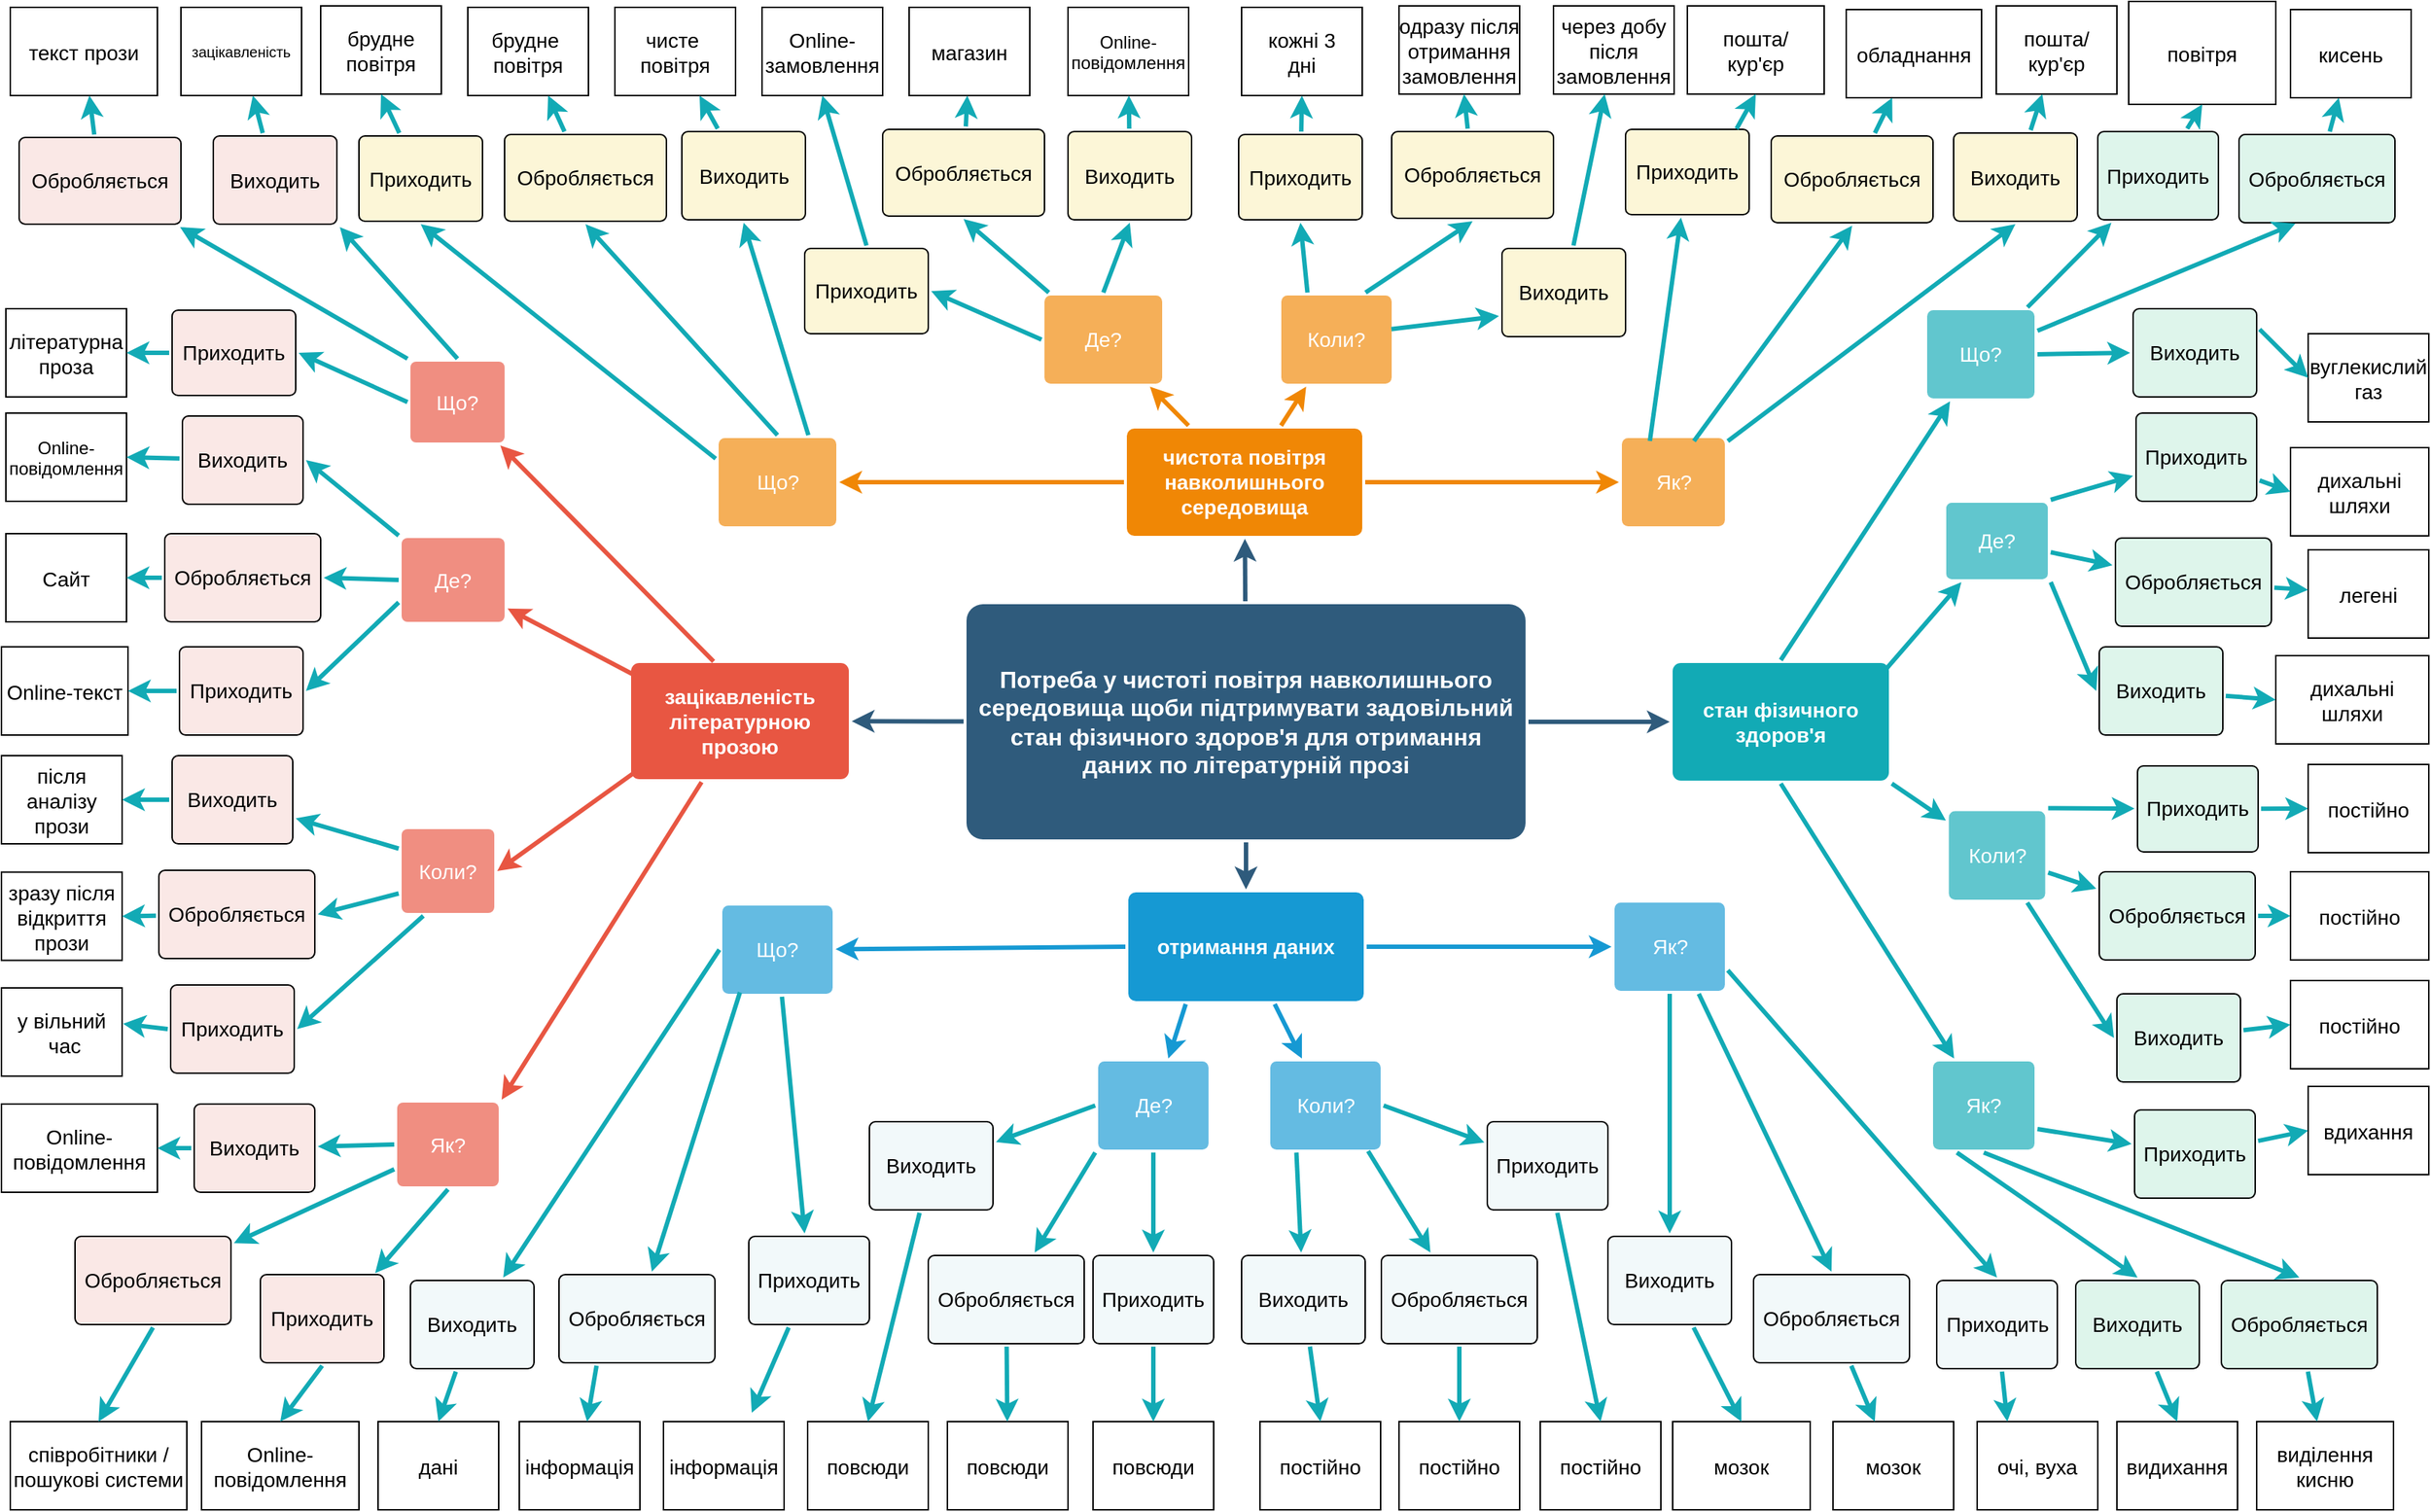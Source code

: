 <mxfile version="21.7.5" type="device">
  <diagram id="6a731a19-8d31-9384-78a2-239565b7b9f0" name="Page-1">
    <mxGraphModel dx="1400" dy="723" grid="1" gridSize="10" guides="1" tooltips="1" connect="1" arrows="1" fold="1" page="1" pageScale="1" pageWidth="1654" pageHeight="1169" background="none" math="0" shadow="0">
      <root>
        <mxCell id="0" />
        <mxCell id="1" parent="0" />
        <mxCell id="1745" value="" style="edgeStyle=none;rounded=0;jumpStyle=none;html=1;shadow=0;labelBackgroundColor=none;startArrow=none;startFill=0;endArrow=classic;endFill=1;jettySize=auto;orthogonalLoop=1;strokeColor=#2F5B7C;strokeWidth=3;fontFamily=Helvetica;fontSize=16;fontColor=#23445D;spacing=5;" parent="1" source="1749" target="1764" edge="1">
          <mxGeometry relative="1" as="geometry" />
        </mxCell>
        <mxCell id="1746" value="" style="edgeStyle=none;rounded=0;jumpStyle=none;html=1;shadow=0;labelBackgroundColor=none;startArrow=none;startFill=0;endArrow=classic;endFill=1;jettySize=auto;orthogonalLoop=1;strokeColor=#2F5B7C;strokeWidth=3;fontFamily=Helvetica;fontSize=16;fontColor=#23445D;spacing=5;" parent="1" source="1749" target="1771" edge="1">
          <mxGeometry relative="1" as="geometry" />
        </mxCell>
        <mxCell id="1747" value="" style="edgeStyle=none;rounded=0;jumpStyle=none;html=1;shadow=0;labelBackgroundColor=none;startArrow=none;startFill=0;endArrow=classic;endFill=1;jettySize=auto;orthogonalLoop=1;strokeColor=#2F5B7C;strokeWidth=3;fontFamily=Helvetica;fontSize=16;fontColor=#23445D;spacing=5;" parent="1" source="1749" target="1760" edge="1">
          <mxGeometry relative="1" as="geometry" />
        </mxCell>
        <mxCell id="1748" value="" style="edgeStyle=none;rounded=0;jumpStyle=none;html=1;shadow=0;labelBackgroundColor=none;startArrow=none;startFill=0;endArrow=classic;endFill=1;jettySize=auto;orthogonalLoop=1;strokeColor=#2F5B7C;strokeWidth=3;fontFamily=Helvetica;fontSize=16;fontColor=#23445D;spacing=5;" parent="1" source="1749" target="1753" edge="1">
          <mxGeometry relative="1" as="geometry" />
        </mxCell>
        <mxCell id="1749" value="Потреба у чистоті повітря навколишнього середовища щоби підтримувати задовільний стан фізичного здоров&#39;я для отримання даних по літературній прозі" style="rounded=1;whiteSpace=wrap;html=1;shadow=0;labelBackgroundColor=none;strokeColor=none;strokeWidth=3;fillColor=#2F5B7C;fontFamily=Helvetica;fontSize=16;fontColor=#FFFFFF;align=center;fontStyle=1;spacing=5;arcSize=7;perimeterSpacing=2;" parent="1" vertex="1">
          <mxGeometry x="660" y="480" width="380" height="160" as="geometry" />
        </mxCell>
        <mxCell id="1753" value="зацікавленість&lt;br&gt;літературною&lt;br&gt;прозою" style="rounded=1;whiteSpace=wrap;html=1;shadow=0;labelBackgroundColor=none;strokeColor=none;strokeWidth=3;fillColor=#e85642;fontFamily=Helvetica;fontSize=14;fontColor=#FFFFFF;align=center;spacing=5;fontStyle=1;arcSize=7;perimeterSpacing=2;" parent="1" vertex="1">
          <mxGeometry x="432" y="520" width="148" height="79" as="geometry" />
        </mxCell>
        <mxCell id="1760" value="отримання даних" style="rounded=1;whiteSpace=wrap;html=1;shadow=0;labelBackgroundColor=none;strokeColor=none;strokeWidth=3;fillColor=#1699d3;fontFamily=Helvetica;fontSize=14;fontColor=#FFFFFF;align=center;spacing=5;fontStyle=1;arcSize=7;perimeterSpacing=2;" parent="1" vertex="1">
          <mxGeometry x="770" y="676" width="160" height="74" as="geometry" />
        </mxCell>
        <mxCell id="1764" value="чистота повітря навколишнього середовища" style="rounded=1;whiteSpace=wrap;html=1;shadow=0;labelBackgroundColor=none;strokeColor=none;strokeWidth=3;fillColor=#F08705;fontFamily=Helvetica;fontSize=14;fontColor=#FFFFFF;align=center;spacing=5;fontStyle=1;arcSize=7;perimeterSpacing=2;" parent="1" vertex="1">
          <mxGeometry x="769" y="360.5" width="160" height="73" as="geometry" />
        </mxCell>
        <mxCell id="1771" value="стан фізичного здоров&#39;я" style="rounded=1;whiteSpace=wrap;html=1;shadow=0;labelBackgroundColor=none;strokeColor=none;strokeWidth=3;fillColor=#12aab5;fontFamily=Helvetica;fontSize=14;fontColor=#FFFFFF;align=center;spacing=5;fontStyle=1;arcSize=7;perimeterSpacing=2;" parent="1" vertex="1">
          <mxGeometry x="1140" y="520" width="147" height="80" as="geometry" />
        </mxCell>
        <mxCell id="1772" value="Як?" style="rounded=1;whiteSpace=wrap;html=1;shadow=0;labelBackgroundColor=none;strokeColor=none;strokeWidth=3;fillColor=#61c6ce;fontFamily=Helvetica;fontSize=14;fontColor=#FFFFFF;align=center;spacing=5;fontStyle=0;arcSize=7;perimeterSpacing=2;" parent="1" vertex="1">
          <mxGeometry x="1317" y="791" width="69" height="60" as="geometry" />
        </mxCell>
        <mxCell id="1773" value="" style="edgeStyle=none;rounded=1;jumpStyle=none;html=1;shadow=0;labelBackgroundColor=none;startArrow=none;startFill=0;jettySize=auto;orthogonalLoop=1;strokeColor=#12AAB5;strokeWidth=3;fontFamily=Helvetica;fontSize=14;fontColor=#FFFFFF;spacing=5;fontStyle=1;fillColor=#b0e3e6;exitX=0.5;exitY=1;exitDx=0;exitDy=0;" parent="1" source="1771" target="1772" edge="1">
          <mxGeometry relative="1" as="geometry">
            <mxPoint x="1289" y="635" as="targetPoint" />
          </mxGeometry>
        </mxCell>
        <mxCell id="1774" value="Коли?" style="rounded=1;whiteSpace=wrap;html=1;shadow=0;labelBackgroundColor=none;strokeColor=none;strokeWidth=3;fillColor=#61c6ce;fontFamily=Helvetica;fontSize=14;fontColor=#FFFFFF;align=center;spacing=5;fontStyle=0;arcSize=7;perimeterSpacing=2;direction=south;" parent="1" vertex="1">
          <mxGeometry x="1327.75" y="620.75" width="65.5" height="60.25" as="geometry" />
        </mxCell>
        <mxCell id="1775" value="" style="edgeStyle=none;rounded=1;jumpStyle=none;html=1;shadow=0;labelBackgroundColor=none;startArrow=none;startFill=0;jettySize=auto;orthogonalLoop=1;strokeColor=#12AAB5;strokeWidth=3;fontFamily=Helvetica;fontSize=14;fontColor=#FFFFFF;spacing=5;fontStyle=1;fillColor=#b0e3e6;exitX=1;exitY=1;exitDx=0;exitDy=0;" parent="1" source="1771" target="1774" edge="1">
          <mxGeometry relative="1" as="geometry" />
        </mxCell>
        <mxCell id="1776" value="Де?" style="rounded=1;whiteSpace=wrap;html=1;shadow=0;labelBackgroundColor=none;strokeColor=none;strokeWidth=3;fillColor=#61c6ce;fontFamily=Helvetica;fontSize=14;fontColor=#FFFFFF;align=center;spacing=5;fontStyle=0;arcSize=7;perimeterSpacing=2;" parent="1" vertex="1">
          <mxGeometry x="1326" y="411" width="69" height="52" as="geometry" />
        </mxCell>
        <mxCell id="1777" value="" style="edgeStyle=none;rounded=1;jumpStyle=none;html=1;shadow=0;labelBackgroundColor=none;startArrow=none;startFill=0;jettySize=auto;orthogonalLoop=1;strokeColor=#12AAB5;strokeWidth=3;fontFamily=Helvetica;fontSize=14;fontColor=#FFFFFF;spacing=5;fontStyle=1;fillColor=#b0e3e6;" parent="1" target="1776" edge="1">
          <mxGeometry relative="1" as="geometry">
            <mxPoint x="1280" y="530" as="sourcePoint" />
          </mxGeometry>
        </mxCell>
        <mxCell id="1778" value="Що?" style="rounded=1;whiteSpace=wrap;html=1;shadow=0;labelBackgroundColor=none;strokeColor=none;strokeWidth=3;fillColor=#61c6ce;fontFamily=Helvetica;fontSize=14;fontColor=#FFFFFF;align=center;spacing=5;fontStyle=0;arcSize=7;perimeterSpacing=2;" parent="1" vertex="1">
          <mxGeometry x="1313" y="280" width="73" height="60" as="geometry" />
        </mxCell>
        <mxCell id="1779" value="" style="edgeStyle=none;rounded=1;jumpStyle=none;html=1;shadow=0;labelBackgroundColor=none;startArrow=none;startFill=0;jettySize=auto;orthogonalLoop=1;strokeColor=#12AAB5;strokeWidth=3;fontFamily=Helvetica;fontSize=14;fontColor=#FFFFFF;spacing=5;fontStyle=1;fillColor=#b0e3e6;exitX=0.5;exitY=0;exitDx=0;exitDy=0;" parent="1" source="1771" target="1778" edge="1">
          <mxGeometry relative="1" as="geometry">
            <mxPoint x="1223" y="507" as="sourcePoint" />
          </mxGeometry>
        </mxCell>
        <mxCell id="KxXHiPZeeXsI9hDlDG1h-1779" value="Приходить" style="rounded=1;whiteSpace=wrap;html=1;shadow=0;fillColor=#DEF5EB;fontFamily=Helvetica;fontSize=14;fontColor=#000000;align=center;spacing=5;fontStyle=0;arcSize=7;perimeterSpacing=2;" parent="1" vertex="1">
          <mxGeometry x="1429" y="158.5" width="82" height="60" as="geometry" />
        </mxCell>
        <mxCell id="KxXHiPZeeXsI9hDlDG1h-1780" value="Обробляється" style="rounded=1;whiteSpace=wrap;html=1;shadow=0;fillColor=#DEF5EB;fontFamily=Helvetica;fontSize=14;fontColor=#000000;align=center;spacing=5;fontStyle=0;arcSize=7;perimeterSpacing=2;" parent="1" vertex="1">
          <mxGeometry x="1525" y="160.5" width="106" height="60" as="geometry" />
        </mxCell>
        <mxCell id="KxXHiPZeeXsI9hDlDG1h-1781" value="Виходить" style="rounded=1;whiteSpace=wrap;html=1;shadow=0;fillColor=#DEF5EB;fontFamily=Helvetica;fontSize=14;fontColor=#000000;align=center;spacing=5;fontStyle=0;arcSize=7;perimeterSpacing=2;" parent="1" vertex="1">
          <mxGeometry x="1453" y="279" width="84" height="60" as="geometry" />
        </mxCell>
        <mxCell id="KxXHiPZeeXsI9hDlDG1h-1789" value="" style="edgeStyle=none;rounded=1;jumpStyle=none;html=1;shadow=0;labelBackgroundColor=none;startArrow=none;startFill=0;jettySize=auto;orthogonalLoop=1;strokeColor=#12AAB5;strokeWidth=3;fontFamily=Helvetica;fontSize=14;fontColor=#FFFFFF;spacing=5;fontStyle=1;fillColor=#b0e3e6;" parent="1" source="1778" target="KxXHiPZeeXsI9hDlDG1h-1779" edge="1">
          <mxGeometry relative="1" as="geometry">
            <mxPoint x="1475" y="310" as="sourcePoint" />
            <mxPoint x="1523" y="240.0" as="targetPoint" />
          </mxGeometry>
        </mxCell>
        <mxCell id="KxXHiPZeeXsI9hDlDG1h-1790" value="" style="edgeStyle=none;rounded=1;jumpStyle=none;html=1;shadow=0;labelBackgroundColor=none;startArrow=none;startFill=0;jettySize=auto;orthogonalLoop=1;strokeColor=#12AAB5;strokeWidth=3;fontFamily=Helvetica;fontSize=14;fontColor=#FFFFFF;spacing=5;fontStyle=1;fillColor=#b0e3e6;entryX=0.367;entryY=0.976;entryDx=0;entryDy=0;entryPerimeter=0;exitX=1;exitY=0.25;exitDx=0;exitDy=0;" parent="1" source="1778" target="KxXHiPZeeXsI9hDlDG1h-1780" edge="1">
          <mxGeometry relative="1" as="geometry">
            <mxPoint x="1536" y="313" as="sourcePoint" />
            <mxPoint x="1604.693" y="251.0" as="targetPoint" />
          </mxGeometry>
        </mxCell>
        <mxCell id="KxXHiPZeeXsI9hDlDG1h-1791" value="" style="edgeStyle=none;rounded=1;jumpStyle=none;html=1;shadow=0;labelBackgroundColor=none;startArrow=none;startFill=0;jettySize=auto;orthogonalLoop=1;strokeColor=#12AAB5;strokeWidth=3;fontFamily=Helvetica;fontSize=14;fontColor=#FFFFFF;spacing=5;fontStyle=1;fillColor=#b0e3e6;exitX=1;exitY=0.5;exitDx=0;exitDy=0;entryX=0;entryY=0.5;entryDx=0;entryDy=0;" parent="1" source="1778" target="KxXHiPZeeXsI9hDlDG1h-1781" edge="1">
          <mxGeometry relative="1" as="geometry">
            <mxPoint x="1159" y="386" as="sourcePoint" />
            <mxPoint x="1262" y="400.123" as="targetPoint" />
          </mxGeometry>
        </mxCell>
        <mxCell id="KxXHiPZeeXsI9hDlDG1h-1823" value="Коли?" style="rounded=1;whiteSpace=wrap;html=1;shadow=0;labelBackgroundColor=none;strokeColor=none;strokeWidth=3;fillColor=#f5af58;fontFamily=Helvetica;fontSize=14;fontColor=#FFFFFF;align=center;spacing=5;arcSize=7;perimeterSpacing=2;" parent="1" vertex="1">
          <mxGeometry x="874" y="270" width="75" height="60" as="geometry" />
        </mxCell>
        <mxCell id="KxXHiPZeeXsI9hDlDG1h-1824" value="" style="edgeStyle=none;rounded=0;jumpStyle=none;html=1;shadow=0;labelBackgroundColor=none;startArrow=none;startFill=0;endArrow=classic;endFill=1;jettySize=auto;orthogonalLoop=1;strokeColor=#F08705;strokeWidth=3;fontFamily=Helvetica;fontSize=14;fontColor=#FFFFFF;spacing=5;" parent="1" source="1764" target="KxXHiPZeeXsI9hDlDG1h-1823" edge="1">
          <mxGeometry relative="1" as="geometry">
            <mxPoint x="878" y="376" as="sourcePoint" />
          </mxGeometry>
        </mxCell>
        <mxCell id="KxXHiPZeeXsI9hDlDG1h-1825" value="Де?" style="rounded=1;whiteSpace=wrap;html=1;shadow=0;labelBackgroundColor=none;strokeColor=none;strokeWidth=3;fillColor=#f5af58;fontFamily=Helvetica;fontSize=14;fontColor=#FFFFFF;align=center;spacing=5;arcSize=7;perimeterSpacing=2;" parent="1" vertex="1">
          <mxGeometry x="713" y="270" width="80" height="60" as="geometry" />
        </mxCell>
        <mxCell id="KxXHiPZeeXsI9hDlDG1h-1826" value="" style="edgeStyle=none;rounded=0;jumpStyle=none;html=1;shadow=0;labelBackgroundColor=none;startArrow=none;startFill=0;endArrow=classic;endFill=1;jettySize=auto;orthogonalLoop=1;strokeColor=#F08705;strokeWidth=3;fontFamily=Helvetica;fontSize=14;fontColor=#FFFFFF;spacing=5;" parent="1" source="1764" target="KxXHiPZeeXsI9hDlDG1h-1825" edge="1">
          <mxGeometry relative="1" as="geometry">
            <mxPoint x="827.603" y="378.5" as="sourcePoint" />
          </mxGeometry>
        </mxCell>
        <mxCell id="KxXHiPZeeXsI9hDlDG1h-1827" value="Що?" style="rounded=1;whiteSpace=wrap;html=1;shadow=0;labelBackgroundColor=none;strokeColor=none;strokeWidth=3;fillColor=#f5af58;fontFamily=Helvetica;fontSize=14;fontColor=#FFFFFF;align=center;spacing=5;arcSize=7;perimeterSpacing=2;" parent="1" vertex="1">
          <mxGeometry x="491.5" y="367" width="80" height="60" as="geometry" />
        </mxCell>
        <mxCell id="KxXHiPZeeXsI9hDlDG1h-1828" value="" style="edgeStyle=none;rounded=0;jumpStyle=none;html=1;shadow=0;labelBackgroundColor=none;startArrow=none;startFill=0;endArrow=classic;endFill=1;jettySize=auto;orthogonalLoop=1;strokeColor=#F08705;strokeWidth=3;fontFamily=Helvetica;fontSize=14;fontColor=#FFFFFF;spacing=5;exitX=0;exitY=0.5;exitDx=0;exitDy=0;" parent="1" source="1764" target="KxXHiPZeeXsI9hDlDG1h-1827" edge="1">
          <mxGeometry relative="1" as="geometry">
            <mxPoint x="779" y="413" as="sourcePoint" />
          </mxGeometry>
        </mxCell>
        <mxCell id="KxXHiPZeeXsI9hDlDG1h-1829" value="Як?" style="rounded=1;whiteSpace=wrap;html=1;shadow=0;labelBackgroundColor=none;strokeColor=none;strokeWidth=3;fillColor=#f5af58;fontFamily=Helvetica;fontSize=14;fontColor=#FFFFFF;align=center;spacing=5;arcSize=7;perimeterSpacing=2;" parent="1" vertex="1">
          <mxGeometry x="1105.5" y="367" width="70" height="60" as="geometry" />
        </mxCell>
        <mxCell id="KxXHiPZeeXsI9hDlDG1h-1830" value="" style="edgeStyle=none;rounded=0;jumpStyle=none;html=1;shadow=0;labelBackgroundColor=none;startArrow=none;startFill=0;endArrow=classic;endFill=1;jettySize=auto;orthogonalLoop=1;strokeColor=#F08705;strokeWidth=3;fontFamily=Helvetica;fontSize=14;fontColor=#FFFFFF;spacing=5;entryX=0;entryY=0.5;entryDx=0;entryDy=0;exitX=1;exitY=0.5;exitDx=0;exitDy=0;" parent="1" source="1764" target="KxXHiPZeeXsI9hDlDG1h-1829" edge="1">
          <mxGeometry relative="1" as="geometry">
            <mxPoint x="905" y="436" as="sourcePoint" />
            <mxPoint x="959.302" y="368" as="targetPoint" />
          </mxGeometry>
        </mxCell>
        <mxCell id="KxXHiPZeeXsI9hDlDG1h-1831" value="" style="edgeStyle=none;rounded=0;jumpStyle=none;html=1;shadow=0;labelBackgroundColor=none;startArrow=none;startFill=0;endArrow=classic;endFill=1;jettySize=auto;orthogonalLoop=1;strokeColor=#1699D3;strokeWidth=3;fontFamily=Helvetica;fontSize=14;fontColor=#FFFFFF;spacing=5;exitX=0;exitY=0.5;exitDx=0;exitDy=0;" parent="1" source="1760" target="KxXHiPZeeXsI9hDlDG1h-1832" edge="1">
          <mxGeometry relative="1" as="geometry">
            <mxPoint x="812.5" y="668" as="sourcePoint" />
          </mxGeometry>
        </mxCell>
        <mxCell id="KxXHiPZeeXsI9hDlDG1h-1832" value="Що?" style="rounded=1;whiteSpace=wrap;html=1;shadow=0;labelBackgroundColor=none;strokeColor=none;strokeWidth=3;fillColor=#64bbe2;fontFamily=Helvetica;fontSize=14;fontColor=#FFFFFF;align=center;spacing=5;arcSize=7;perimeterSpacing=2;" parent="1" vertex="1">
          <mxGeometry x="494" y="685" width="75" height="60" as="geometry" />
        </mxCell>
        <mxCell id="KxXHiPZeeXsI9hDlDG1h-1833" value="" style="edgeStyle=none;rounded=0;jumpStyle=none;html=1;shadow=0;labelBackgroundColor=none;startArrow=none;startFill=0;endArrow=classic;endFill=1;jettySize=auto;orthogonalLoop=1;strokeColor=#1699D3;strokeWidth=3;fontFamily=Helvetica;fontSize=14;fontColor=#FFFFFF;spacing=5;exitX=0.25;exitY=1;exitDx=0;exitDy=0;" parent="1" source="1760" target="KxXHiPZeeXsI9hDlDG1h-1834" edge="1">
          <mxGeometry relative="1" as="geometry">
            <mxPoint x="837.499" y="742.016" as="sourcePoint" />
          </mxGeometry>
        </mxCell>
        <mxCell id="KxXHiPZeeXsI9hDlDG1h-1834" value="Де?" style="rounded=1;whiteSpace=wrap;html=1;shadow=0;labelBackgroundColor=none;strokeColor=none;strokeWidth=3;fillColor=#64bbe2;fontFamily=Helvetica;fontSize=14;fontColor=#FFFFFF;align=center;spacing=5;arcSize=7;perimeterSpacing=2;" parent="1" vertex="1">
          <mxGeometry x="749.5" y="791" width="75" height="60" as="geometry" />
        </mxCell>
        <mxCell id="KxXHiPZeeXsI9hDlDG1h-1835" value="" style="edgeStyle=none;rounded=0;jumpStyle=none;html=1;shadow=0;labelBackgroundColor=none;startArrow=none;startFill=0;endArrow=classic;endFill=1;jettySize=auto;orthogonalLoop=1;strokeColor=#1699D3;strokeWidth=3;fontFamily=Helvetica;fontSize=14;fontColor=#FFFFFF;spacing=5;" parent="1" source="1760" target="KxXHiPZeeXsI9hDlDG1h-1836" edge="1">
          <mxGeometry relative="1" as="geometry">
            <mxPoint x="875.761" y="744" as="sourcePoint" />
          </mxGeometry>
        </mxCell>
        <mxCell id="KxXHiPZeeXsI9hDlDG1h-1836" value="Коли?" style="rounded=1;whiteSpace=wrap;html=1;shadow=0;labelBackgroundColor=none;strokeColor=none;strokeWidth=3;fillColor=#64bbe2;fontFamily=Helvetica;fontSize=14;fontColor=#FFFFFF;align=center;spacing=5;arcSize=7;perimeterSpacing=2;" parent="1" vertex="1">
          <mxGeometry x="866.5" y="791" width="75" height="60" as="geometry" />
        </mxCell>
        <mxCell id="KxXHiPZeeXsI9hDlDG1h-1837" value="" style="edgeStyle=none;rounded=0;jumpStyle=none;html=1;shadow=0;labelBackgroundColor=none;startArrow=none;startFill=0;endArrow=classic;endFill=1;jettySize=auto;orthogonalLoop=1;strokeColor=#1699D3;strokeWidth=3;fontFamily=Helvetica;fontSize=14;fontColor=#FFFFFF;spacing=5;exitX=1;exitY=0.5;exitDx=0;exitDy=0;" parent="1" source="1760" target="KxXHiPZeeXsI9hDlDG1h-1838" edge="1">
          <mxGeometry relative="1" as="geometry">
            <mxPoint x="912.75" y="712" as="sourcePoint" />
          </mxGeometry>
        </mxCell>
        <mxCell id="KxXHiPZeeXsI9hDlDG1h-1838" value="Як?" style="rounded=1;whiteSpace=wrap;html=1;shadow=0;labelBackgroundColor=none;strokeColor=none;strokeWidth=3;fillColor=#64bbe2;fontFamily=Helvetica;fontSize=14;fontColor=#FFFFFF;align=center;spacing=5;arcSize=7;perimeterSpacing=2;" parent="1" vertex="1">
          <mxGeometry x="1100.5" y="683" width="75" height="60" as="geometry" />
        </mxCell>
        <mxCell id="KxXHiPZeeXsI9hDlDG1h-1841" value="" style="edgeStyle=none;rounded=1;jumpStyle=none;html=1;shadow=0;labelBackgroundColor=none;startArrow=none;startFill=0;jettySize=auto;orthogonalLoop=1;strokeColor=#E85642;strokeWidth=3;fontFamily=Helvetica;fontSize=14;fontColor=#FFFFFF;spacing=5;fontStyle=1;fillColor=#b0e3e6;exitX=0.382;exitY=0.011;exitDx=0;exitDy=0;exitPerimeter=0;" parent="1" source="1753" target="KxXHiPZeeXsI9hDlDG1h-1842" edge="1">
          <mxGeometry relative="1" as="geometry">
            <mxPoint x="319.359" y="523.5" as="sourcePoint" />
          </mxGeometry>
        </mxCell>
        <mxCell id="KxXHiPZeeXsI9hDlDG1h-1842" value="Що?" style="rounded=1;whiteSpace=wrap;html=1;shadow=0;labelBackgroundColor=none;strokeColor=none;strokeWidth=3;fillColor=#f08e81;fontFamily=Helvetica;fontSize=14;fontColor=#FFFFFF;align=center;spacing=5;fontStyle=0;arcSize=7;perimeterSpacing=2;" parent="1" vertex="1">
          <mxGeometry x="282" y="315" width="64" height="55" as="geometry" />
        </mxCell>
        <mxCell id="KxXHiPZeeXsI9hDlDG1h-1843" value="" style="edgeStyle=none;rounded=1;jumpStyle=none;html=1;shadow=0;labelBackgroundColor=none;startArrow=none;startFill=0;jettySize=auto;orthogonalLoop=1;strokeColor=#E85642;strokeWidth=3;fontFamily=Helvetica;fontSize=14;fontColor=#FFFFFF;spacing=5;fontStyle=1;fillColor=#b0e3e6;exitX=0.03;exitY=0.125;exitDx=0;exitDy=0;exitPerimeter=0;" parent="1" source="1753" target="KxXHiPZeeXsI9hDlDG1h-1844" edge="1">
          <mxGeometry relative="1" as="geometry">
            <mxPoint x="396.958" y="623.008" as="sourcePoint" />
          </mxGeometry>
        </mxCell>
        <mxCell id="KxXHiPZeeXsI9hDlDG1h-1844" value="Де?" style="rounded=1;whiteSpace=wrap;html=1;shadow=0;labelBackgroundColor=none;strokeColor=none;strokeWidth=3;fillColor=#f08e81;fontFamily=Helvetica;fontSize=14;fontColor=#FFFFFF;align=center;spacing=5;fontStyle=0;arcSize=7;perimeterSpacing=2;" parent="1" vertex="1">
          <mxGeometry x="276" y="435" width="70" height="57" as="geometry" />
        </mxCell>
        <mxCell id="KxXHiPZeeXsI9hDlDG1h-1845" value="" style="edgeStyle=none;rounded=1;jumpStyle=none;html=1;shadow=0;labelBackgroundColor=none;startArrow=none;startFill=0;jettySize=auto;orthogonalLoop=1;strokeColor=#E85642;strokeWidth=3;fontFamily=Helvetica;fontSize=14;fontColor=#FFFFFF;spacing=5;fontStyle=1;fillColor=#b0e3e6;entryX=1;entryY=0.5;entryDx=0;entryDy=0;exitX=0.04;exitY=0.906;exitDx=0;exitDy=0;exitPerimeter=0;" parent="1" source="1753" target="KxXHiPZeeXsI9hDlDG1h-1846" edge="1">
          <mxGeometry relative="1" as="geometry">
            <mxPoint x="430.958" y="741.008" as="sourcePoint" />
          </mxGeometry>
        </mxCell>
        <mxCell id="KxXHiPZeeXsI9hDlDG1h-1846" value="Коли?" style="rounded=1;whiteSpace=wrap;html=1;shadow=0;labelBackgroundColor=none;strokeColor=none;strokeWidth=3;fillColor=#f08e81;fontFamily=Helvetica;fontSize=14;fontColor=#FFFFFF;align=center;spacing=5;fontStyle=0;arcSize=7;perimeterSpacing=2;" parent="1" vertex="1">
          <mxGeometry x="276" y="633" width="63" height="57" as="geometry" />
        </mxCell>
        <mxCell id="KxXHiPZeeXsI9hDlDG1h-1847" value="" style="edgeStyle=none;rounded=1;jumpStyle=none;html=1;shadow=0;labelBackgroundColor=none;startArrow=none;startFill=0;jettySize=auto;orthogonalLoop=1;strokeColor=#E85642;strokeWidth=3;fontFamily=Helvetica;fontSize=14;fontColor=#FFFFFF;spacing=5;fontStyle=1;fillColor=#b0e3e6;entryX=1;entryY=0;entryDx=0;entryDy=0;" parent="1" source="1753" target="KxXHiPZeeXsI9hDlDG1h-1848" edge="1">
          <mxGeometry relative="1" as="geometry">
            <mxPoint x="472.958" y="757.008" as="sourcePoint" />
          </mxGeometry>
        </mxCell>
        <mxCell id="KxXHiPZeeXsI9hDlDG1h-1848" value="Як?" style="rounded=1;whiteSpace=wrap;html=1;shadow=0;labelBackgroundColor=none;strokeColor=none;strokeWidth=3;fillColor=#f08e81;fontFamily=Helvetica;fontSize=14;fontColor=#FFFFFF;align=center;spacing=5;fontStyle=0;arcSize=7;perimeterSpacing=2;" parent="1" vertex="1">
          <mxGeometry x="273" y="819" width="69" height="57" as="geometry" />
        </mxCell>
        <mxCell id="KxXHiPZeeXsI9hDlDG1h-1849" value="повітря" style="fontFamily=Helvetica;fontSize=14;" parent="1" vertex="1">
          <mxGeometry x="1450" y="70" width="100" height="70" as="geometry" />
        </mxCell>
        <mxCell id="KxXHiPZeeXsI9hDlDG1h-1850" value="" style="edgeStyle=none;rounded=1;jumpStyle=none;html=1;shadow=0;labelBackgroundColor=none;startArrow=none;startFill=0;jettySize=auto;orthogonalLoop=1;strokeColor=#12AAB5;strokeWidth=3;fontFamily=Helvetica;fontSize=14;fontColor=#FFFFFF;spacing=5;fontStyle=1;fillColor=#b0e3e6;entryX=0.5;entryY=1;entryDx=0;entryDy=0;" parent="1" source="KxXHiPZeeXsI9hDlDG1h-1779" target="KxXHiPZeeXsI9hDlDG1h-1849" edge="1">
          <mxGeometry relative="1" as="geometry">
            <mxPoint x="1680.5" y="289" as="sourcePoint" />
            <mxPoint x="1672" y="237" as="targetPoint" />
          </mxGeometry>
        </mxCell>
        <mxCell id="KxXHiPZeeXsI9hDlDG1h-1851" value="кисень" style="fontFamily=Helvetica;fontSize=14;" parent="1" vertex="1">
          <mxGeometry x="1560" y="75.5" width="82" height="60" as="geometry" />
        </mxCell>
        <mxCell id="KxXHiPZeeXsI9hDlDG1h-1852" value="вуглекислий&#xa;газ" style="fontFamily=Helvetica;fontSize=14;" parent="1" vertex="1">
          <mxGeometry x="1572" y="296" width="82" height="60" as="geometry" />
        </mxCell>
        <mxCell id="KxXHiPZeeXsI9hDlDG1h-1853" value="" style="edgeStyle=none;rounded=1;jumpStyle=none;html=1;shadow=0;labelBackgroundColor=none;startArrow=none;startFill=0;jettySize=auto;orthogonalLoop=1;strokeColor=#12AAB5;strokeWidth=3;fontFamily=Helvetica;fontSize=14;fontColor=#FFFFFF;spacing=5;fontStyle=1;fillColor=#b0e3e6;entryX=0;entryY=0.5;entryDx=0;entryDy=0;exitX=1;exitY=0.25;exitDx=0;exitDy=0;" parent="1" source="KxXHiPZeeXsI9hDlDG1h-1781" target="KxXHiPZeeXsI9hDlDG1h-1852" edge="1">
          <mxGeometry relative="1" as="geometry">
            <mxPoint x="1201.25" y="405" as="sourcePoint" />
            <mxPoint x="1124.25" y="429.123" as="targetPoint" />
          </mxGeometry>
        </mxCell>
        <mxCell id="KxXHiPZeeXsI9hDlDG1h-1855" value="" style="edgeStyle=none;rounded=1;jumpStyle=none;html=1;shadow=0;labelBackgroundColor=none;startArrow=none;startFill=0;jettySize=auto;orthogonalLoop=1;strokeColor=#12AAB5;strokeWidth=3;fontFamily=Helvetica;fontSize=14;fontColor=#FFFFFF;spacing=5;fontStyle=1;fillColor=#b0e3e6;" parent="1" source="KxXHiPZeeXsI9hDlDG1h-1780" target="KxXHiPZeeXsI9hDlDG1h-1851" edge="1">
          <mxGeometry relative="1" as="geometry">
            <mxPoint x="1852" y="270" as="sourcePoint" />
            <mxPoint x="1877" y="270" as="targetPoint" />
          </mxGeometry>
        </mxCell>
        <mxCell id="KxXHiPZeeXsI9hDlDG1h-1856" value="Приходить" style="rounded=1;whiteSpace=wrap;html=1;shadow=0;fillColor=#DEF5EB;fontFamily=Helvetica;fontSize=14;fontColor=#000000;align=center;spacing=5;fontStyle=0;arcSize=7;perimeterSpacing=2;" parent="1" vertex="1">
          <mxGeometry x="1455" y="350" width="82" height="60" as="geometry" />
        </mxCell>
        <mxCell id="KxXHiPZeeXsI9hDlDG1h-1857" value="Обробляється" style="rounded=1;whiteSpace=wrap;html=1;shadow=0;fillColor=#DEF5EB;fontFamily=Helvetica;fontSize=14;fontColor=#000000;align=center;spacing=5;fontStyle=0;arcSize=7;perimeterSpacing=2;" parent="1" vertex="1">
          <mxGeometry x="1441" y="435" width="106" height="60" as="geometry" />
        </mxCell>
        <mxCell id="KxXHiPZeeXsI9hDlDG1h-1858" value="Виходить" style="rounded=1;whiteSpace=wrap;html=1;shadow=0;fillColor=#DEF5EB;fontFamily=Helvetica;fontSize=14;fontColor=#000000;align=center;spacing=5;fontStyle=0;arcSize=7;perimeterSpacing=2;" parent="1" vertex="1">
          <mxGeometry x="1430" y="509" width="84" height="60" as="geometry" />
        </mxCell>
        <mxCell id="KxXHiPZeeXsI9hDlDG1h-1859" value="" style="edgeStyle=none;rounded=1;jumpStyle=none;html=1;shadow=0;labelBackgroundColor=none;startArrow=none;startFill=0;jettySize=auto;orthogonalLoop=1;strokeColor=#12AAB5;strokeWidth=3;fontFamily=Helvetica;fontSize=14;fontColor=#FFFFFF;spacing=5;fontStyle=1;fillColor=#b0e3e6;exitX=1;exitY=0;exitDx=0;exitDy=0;" parent="1" source="1776" target="KxXHiPZeeXsI9hDlDG1h-1856" edge="1">
          <mxGeometry relative="1" as="geometry">
            <mxPoint x="1669.25" y="363.5" as="sourcePoint" />
            <mxPoint x="1660.75" y="311.5" as="targetPoint" />
          </mxGeometry>
        </mxCell>
        <mxCell id="KxXHiPZeeXsI9hDlDG1h-1860" value="" style="edgeStyle=none;rounded=1;jumpStyle=none;html=1;shadow=0;labelBackgroundColor=none;startArrow=none;startFill=0;jettySize=auto;orthogonalLoop=1;strokeColor=#12AAB5;strokeWidth=3;fontFamily=Helvetica;fontSize=14;fontColor=#FFFFFF;spacing=5;fontStyle=1;fillColor=#b0e3e6;" parent="1" source="1776" target="KxXHiPZeeXsI9hDlDG1h-1857" edge="1">
          <mxGeometry relative="1" as="geometry">
            <mxPoint x="1538.704" y="620.476" as="sourcePoint" />
            <mxPoint x="1573.443" y="580.5" as="targetPoint" />
          </mxGeometry>
        </mxCell>
        <mxCell id="KxXHiPZeeXsI9hDlDG1h-1861" value="" style="edgeStyle=none;rounded=1;jumpStyle=none;html=1;shadow=0;labelBackgroundColor=none;startArrow=none;startFill=0;jettySize=auto;orthogonalLoop=1;strokeColor=#12AAB5;strokeWidth=3;fontFamily=Helvetica;fontSize=14;fontColor=#FFFFFF;spacing=5;fontStyle=1;fillColor=#b0e3e6;exitX=1;exitY=1;exitDx=0;exitDy=0;entryX=0;entryY=0.5;entryDx=0;entryDy=0;" parent="1" source="1776" target="KxXHiPZeeXsI9hDlDG1h-1858" edge="1">
          <mxGeometry relative="1" as="geometry">
            <mxPoint x="1543.75" y="653.5" as="sourcePoint" />
            <mxPoint x="1580.75" y="641.623" as="targetPoint" />
          </mxGeometry>
        </mxCell>
        <mxCell id="KxXHiPZeeXsI9hDlDG1h-1862" value="дихальні&#xa;шляхи" style="fontFamily=Helvetica;fontSize=14;" parent="1" vertex="1">
          <mxGeometry x="1560" y="373.5" width="94" height="60" as="geometry" />
        </mxCell>
        <mxCell id="KxXHiPZeeXsI9hDlDG1h-1863" value="" style="edgeStyle=none;rounded=1;jumpStyle=none;html=1;shadow=0;labelBackgroundColor=none;startArrow=none;startFill=0;jettySize=auto;orthogonalLoop=1;strokeColor=#12AAB5;strokeWidth=3;fontFamily=Helvetica;fontSize=14;fontColor=#FFFFFF;spacing=5;fontStyle=1;fillColor=#b0e3e6;entryX=0;entryY=0.5;entryDx=0;entryDy=0;" parent="1" source="KxXHiPZeeXsI9hDlDG1h-1856" target="KxXHiPZeeXsI9hDlDG1h-1862" edge="1">
          <mxGeometry relative="1" as="geometry">
            <mxPoint x="1674.5" y="422.5" as="sourcePoint" />
            <mxPoint x="1666" y="370.5" as="targetPoint" />
          </mxGeometry>
        </mxCell>
        <mxCell id="KxXHiPZeeXsI9hDlDG1h-1864" value="легені" style="fontFamily=Helvetica;fontSize=14;" parent="1" vertex="1">
          <mxGeometry x="1572" y="443" width="82" height="60" as="geometry" />
        </mxCell>
        <mxCell id="KxXHiPZeeXsI9hDlDG1h-1865" value="дихальні&#xa;шляхи" style="fontFamily=Helvetica;fontSize=14;" parent="1" vertex="1">
          <mxGeometry x="1550" y="515" width="104" height="60" as="geometry" />
        </mxCell>
        <mxCell id="KxXHiPZeeXsI9hDlDG1h-1866" value="" style="edgeStyle=none;rounded=1;jumpStyle=none;html=1;shadow=0;labelBackgroundColor=none;startArrow=none;startFill=0;jettySize=auto;orthogonalLoop=1;strokeColor=#12AAB5;strokeWidth=3;fontFamily=Helvetica;fontSize=14;fontColor=#FFFFFF;spacing=5;fontStyle=1;fillColor=#b0e3e6;entryX=0;entryY=0.5;entryDx=0;entryDy=0;" parent="1" source="KxXHiPZeeXsI9hDlDG1h-1858" target="KxXHiPZeeXsI9hDlDG1h-1865" edge="1">
          <mxGeometry relative="1" as="geometry">
            <mxPoint x="1667" y="651.5" as="sourcePoint" />
            <mxPoint x="1590" y="675.623" as="targetPoint" />
          </mxGeometry>
        </mxCell>
        <mxCell id="KxXHiPZeeXsI9hDlDG1h-1867" value="" style="edgeStyle=none;rounded=1;jumpStyle=none;html=1;shadow=0;labelBackgroundColor=none;startArrow=none;startFill=0;jettySize=auto;orthogonalLoop=1;strokeColor=#12AAB5;strokeWidth=3;fontFamily=Helvetica;fontSize=14;fontColor=#FFFFFF;spacing=5;fontStyle=1;fillColor=#b0e3e6;" parent="1" source="KxXHiPZeeXsI9hDlDG1h-1857" target="KxXHiPZeeXsI9hDlDG1h-1864" edge="1">
          <mxGeometry relative="1" as="geometry">
            <mxPoint x="1677" y="661.5" as="sourcePoint" />
            <mxPoint x="1702" y="661.5" as="targetPoint" />
          </mxGeometry>
        </mxCell>
        <mxCell id="KxXHiPZeeXsI9hDlDG1h-1869" value="Приходить" style="rounded=1;whiteSpace=wrap;html=1;shadow=0;fillColor=#DEF5EB;fontFamily=Helvetica;fontSize=14;fontColor=#000000;align=center;spacing=5;fontStyle=0;arcSize=7;perimeterSpacing=2;" parent="1" vertex="1">
          <mxGeometry x="1456" y="590" width="82" height="58.5" as="geometry" />
        </mxCell>
        <mxCell id="KxXHiPZeeXsI9hDlDG1h-1870" value="Обробляється" style="rounded=1;whiteSpace=wrap;html=1;shadow=0;fillColor=#DEF5EB;fontFamily=Helvetica;fontSize=14;fontColor=#000000;align=center;spacing=5;fontStyle=0;arcSize=7;perimeterSpacing=2;" parent="1" vertex="1">
          <mxGeometry x="1430" y="662" width="106" height="60" as="geometry" />
        </mxCell>
        <mxCell id="KxXHiPZeeXsI9hDlDG1h-1871" value="Виходить" style="rounded=1;whiteSpace=wrap;html=1;shadow=0;fillColor=#DEF5EB;fontFamily=Helvetica;fontSize=14;fontColor=#000000;align=center;spacing=5;fontStyle=0;arcSize=7;perimeterSpacing=2;" parent="1" vertex="1">
          <mxGeometry x="1442" y="745" width="84" height="60" as="geometry" />
        </mxCell>
        <mxCell id="KxXHiPZeeXsI9hDlDG1h-1872" value="" style="edgeStyle=none;rounded=1;jumpStyle=none;html=1;shadow=0;labelBackgroundColor=none;startArrow=none;startFill=0;jettySize=auto;orthogonalLoop=1;strokeColor=#12AAB5;strokeWidth=3;fontFamily=Helvetica;fontSize=14;fontColor=#FFFFFF;spacing=5;fontStyle=1;fillColor=#b0e3e6;exitX=0;exitY=0;exitDx=0;exitDy=0;" parent="1" source="1774" target="KxXHiPZeeXsI9hDlDG1h-1869" edge="1">
          <mxGeometry relative="1" as="geometry">
            <mxPoint x="1402.75" y="648" as="sourcePoint" />
            <mxPoint x="1667.75" y="547.5" as="targetPoint" />
          </mxGeometry>
        </mxCell>
        <mxCell id="KxXHiPZeeXsI9hDlDG1h-1873" value="" style="edgeStyle=none;rounded=1;jumpStyle=none;html=1;shadow=0;labelBackgroundColor=none;startArrow=none;startFill=0;jettySize=auto;orthogonalLoop=1;strokeColor=#12AAB5;strokeWidth=3;fontFamily=Helvetica;fontSize=14;fontColor=#FFFFFF;spacing=5;fontStyle=1;fillColor=#b0e3e6;" parent="1" source="1774" target="KxXHiPZeeXsI9hDlDG1h-1870" edge="1">
          <mxGeometry relative="1" as="geometry">
            <mxPoint x="1418.75" y="689.515" as="sourcePoint" />
            <mxPoint x="1580.443" y="816.5" as="targetPoint" />
          </mxGeometry>
        </mxCell>
        <mxCell id="KxXHiPZeeXsI9hDlDG1h-1874" value="" style="edgeStyle=none;rounded=1;jumpStyle=none;html=1;shadow=0;labelBackgroundColor=none;startArrow=none;startFill=0;jettySize=auto;orthogonalLoop=1;strokeColor=#12AAB5;strokeWidth=3;fontFamily=Helvetica;fontSize=14;fontColor=#FFFFFF;spacing=5;fontStyle=1;fillColor=#b0e3e6;entryX=0;entryY=0.5;entryDx=0;entryDy=0;" parent="1" source="1774" target="KxXHiPZeeXsI9hDlDG1h-1871" edge="1">
          <mxGeometry relative="1" as="geometry">
            <mxPoint x="1418.75" y="724" as="sourcePoint" />
            <mxPoint x="1587.75" y="877.623" as="targetPoint" />
          </mxGeometry>
        </mxCell>
        <mxCell id="KxXHiPZeeXsI9hDlDG1h-1875" value="постійно" style="fontFamily=Helvetica;fontSize=14;" parent="1" vertex="1">
          <mxGeometry x="1572" y="589" width="82" height="60" as="geometry" />
        </mxCell>
        <mxCell id="KxXHiPZeeXsI9hDlDG1h-1876" value="" style="edgeStyle=none;rounded=1;jumpStyle=none;html=1;shadow=0;labelBackgroundColor=none;startArrow=none;startFill=0;jettySize=auto;orthogonalLoop=1;strokeColor=#12AAB5;strokeWidth=3;fontFamily=Helvetica;fontSize=14;fontColor=#FFFFFF;spacing=5;fontStyle=1;fillColor=#b0e3e6;entryX=0;entryY=0.5;entryDx=0;entryDy=0;" parent="1" source="KxXHiPZeeXsI9hDlDG1h-1869" target="KxXHiPZeeXsI9hDlDG1h-1875" edge="1">
          <mxGeometry relative="1" as="geometry">
            <mxPoint x="1681.5" y="658.5" as="sourcePoint" />
            <mxPoint x="1673" y="606.5" as="targetPoint" />
          </mxGeometry>
        </mxCell>
        <mxCell id="KxXHiPZeeXsI9hDlDG1h-1877" value="постійно" style="fontFamily=Helvetica;fontSize=14;" parent="1" vertex="1">
          <mxGeometry x="1560" y="662" width="94" height="60" as="geometry" />
        </mxCell>
        <mxCell id="KxXHiPZeeXsI9hDlDG1h-1878" value="постійно" style="fontFamily=Helvetica;fontSize=14;" parent="1" vertex="1">
          <mxGeometry x="1560" y="736" width="94" height="60" as="geometry" />
        </mxCell>
        <mxCell id="KxXHiPZeeXsI9hDlDG1h-1879" value="" style="edgeStyle=none;rounded=1;jumpStyle=none;html=1;shadow=0;labelBackgroundColor=none;startArrow=none;startFill=0;jettySize=auto;orthogonalLoop=1;strokeColor=#12AAB5;strokeWidth=3;fontFamily=Helvetica;fontSize=14;fontColor=#FFFFFF;spacing=5;fontStyle=1;fillColor=#b0e3e6;entryX=0;entryY=0.5;entryDx=0;entryDy=0;" parent="1" source="KxXHiPZeeXsI9hDlDG1h-1871" target="KxXHiPZeeXsI9hDlDG1h-1878" edge="1">
          <mxGeometry relative="1" as="geometry">
            <mxPoint x="1674" y="887.5" as="sourcePoint" />
            <mxPoint x="1597" y="911.623" as="targetPoint" />
          </mxGeometry>
        </mxCell>
        <mxCell id="KxXHiPZeeXsI9hDlDG1h-1880" value="" style="edgeStyle=none;rounded=1;jumpStyle=none;html=1;shadow=0;labelBackgroundColor=none;startArrow=none;startFill=0;jettySize=auto;orthogonalLoop=1;strokeColor=#12AAB5;strokeWidth=3;fontFamily=Helvetica;fontSize=14;fontColor=#FFFFFF;spacing=5;fontStyle=1;fillColor=#b0e3e6;" parent="1" source="KxXHiPZeeXsI9hDlDG1h-1870" target="KxXHiPZeeXsI9hDlDG1h-1877" edge="1">
          <mxGeometry relative="1" as="geometry">
            <mxPoint x="1684" y="897.5" as="sourcePoint" />
            <mxPoint x="1709" y="897.5" as="targetPoint" />
          </mxGeometry>
        </mxCell>
        <mxCell id="KxXHiPZeeXsI9hDlDG1h-1881" value="Приходить" style="rounded=1;whiteSpace=wrap;html=1;shadow=0;fillColor=#DEF5EB;fontFamily=Helvetica;fontSize=14;fontColor=#000000;align=center;spacing=5;fontStyle=0;arcSize=7;perimeterSpacing=2;" parent="1" vertex="1">
          <mxGeometry x="1454" y="824" width="82" height="60" as="geometry" />
        </mxCell>
        <mxCell id="KxXHiPZeeXsI9hDlDG1h-1882" value="Обробляється" style="rounded=1;whiteSpace=wrap;html=1;shadow=0;fillColor=#DEF5EB;fontFamily=Helvetica;fontSize=14;fontColor=#000000;align=center;spacing=5;fontStyle=0;arcSize=7;perimeterSpacing=2;" parent="1" vertex="1">
          <mxGeometry x="1513" y="940" width="106" height="60" as="geometry" />
        </mxCell>
        <mxCell id="KxXHiPZeeXsI9hDlDG1h-1883" value="Виходить" style="rounded=1;whiteSpace=wrap;html=1;shadow=0;fillColor=#DEF5EB;fontFamily=Helvetica;fontSize=14;fontColor=#000000;align=center;spacing=5;fontStyle=0;arcSize=7;perimeterSpacing=2;" parent="1" vertex="1">
          <mxGeometry x="1414" y="940" width="84" height="60" as="geometry" />
        </mxCell>
        <mxCell id="KxXHiPZeeXsI9hDlDG1h-1884" value="" style="edgeStyle=none;rounded=1;jumpStyle=none;html=1;shadow=0;labelBackgroundColor=none;startArrow=none;startFill=0;jettySize=auto;orthogonalLoop=1;strokeColor=#12AAB5;strokeWidth=3;fontFamily=Helvetica;fontSize=14;fontColor=#FFFFFF;spacing=5;fontStyle=1;fillColor=#b0e3e6;exitX=1;exitY=0.75;exitDx=0;exitDy=0;" parent="1" source="1772" target="KxXHiPZeeXsI9hDlDG1h-1881" edge="1">
          <mxGeometry relative="1" as="geometry">
            <mxPoint x="1385.89" y="1085.75" as="sourcePoint" />
            <mxPoint x="1640.89" y="997.5" as="targetPoint" />
          </mxGeometry>
        </mxCell>
        <mxCell id="KxXHiPZeeXsI9hDlDG1h-1885" value="" style="edgeStyle=none;rounded=1;jumpStyle=none;html=1;shadow=0;labelBackgroundColor=none;startArrow=none;startFill=0;jettySize=auto;orthogonalLoop=1;strokeColor=#12AAB5;strokeWidth=3;fontFamily=Helvetica;fontSize=14;fontColor=#FFFFFF;spacing=5;fontStyle=1;fillColor=#b0e3e6;exitX=0.5;exitY=1;exitDx=0;exitDy=0;entryX=0.5;entryY=0;entryDx=0;entryDy=0;" parent="1" source="1772" target="KxXHiPZeeXsI9hDlDG1h-1882" edge="1">
          <mxGeometry relative="1" as="geometry">
            <mxPoint x="1550.89" y="1139.477" as="sourcePoint" />
            <mxPoint x="1718.583" y="1283.5" as="targetPoint" />
          </mxGeometry>
        </mxCell>
        <mxCell id="KxXHiPZeeXsI9hDlDG1h-1886" value="" style="edgeStyle=none;rounded=1;jumpStyle=none;html=1;shadow=0;labelBackgroundColor=none;startArrow=none;startFill=0;jettySize=auto;orthogonalLoop=1;strokeColor=#12AAB5;strokeWidth=3;fontFamily=Helvetica;fontSize=14;fontColor=#FFFFFF;spacing=5;fontStyle=1;fillColor=#b0e3e6;exitX=0.25;exitY=1;exitDx=0;exitDy=0;entryX=0.5;entryY=0;entryDx=0;entryDy=0;" parent="1" source="1772" target="KxXHiPZeeXsI9hDlDG1h-1883" edge="1">
          <mxGeometry relative="1" as="geometry">
            <mxPoint x="1541.002" y="1167.0" as="sourcePoint" />
            <mxPoint x="1725.89" y="1344.623" as="targetPoint" />
          </mxGeometry>
        </mxCell>
        <mxCell id="KxXHiPZeeXsI9hDlDG1h-1887" value="вдихання" style="fontFamily=Helvetica;fontSize=14;" parent="1" vertex="1">
          <mxGeometry x="1572" y="808" width="82" height="60" as="geometry" />
        </mxCell>
        <mxCell id="KxXHiPZeeXsI9hDlDG1h-1888" value="" style="edgeStyle=none;rounded=1;jumpStyle=none;html=1;shadow=0;labelBackgroundColor=none;startArrow=none;startFill=0;jettySize=auto;orthogonalLoop=1;strokeColor=#12AAB5;strokeWidth=3;fontFamily=Helvetica;fontSize=14;fontColor=#FFFFFF;spacing=5;fontStyle=1;fillColor=#b0e3e6;entryX=0;entryY=0.5;entryDx=0;entryDy=0;" parent="1" source="KxXHiPZeeXsI9hDlDG1h-1881" target="KxXHiPZeeXsI9hDlDG1h-1887" edge="1">
          <mxGeometry relative="1" as="geometry">
            <mxPoint x="1492.64" y="1108.5" as="sourcePoint" />
            <mxPoint x="1575.75" y="978" as="targetPoint" />
          </mxGeometry>
        </mxCell>
        <mxCell id="KxXHiPZeeXsI9hDlDG1h-1889" value="виділення&#xa;кисню" style="fontFamily=Helvetica;fontSize=14;" parent="1" vertex="1">
          <mxGeometry x="1537" y="1036" width="93" height="60" as="geometry" />
        </mxCell>
        <mxCell id="KxXHiPZeeXsI9hDlDG1h-1890" value="видихання" style="fontFamily=Helvetica;fontSize=14;" parent="1" vertex="1">
          <mxGeometry x="1442" y="1036" width="82" height="60" as="geometry" />
        </mxCell>
        <mxCell id="KxXHiPZeeXsI9hDlDG1h-1891" value="" style="edgeStyle=none;rounded=1;jumpStyle=none;html=1;shadow=0;labelBackgroundColor=none;startArrow=none;startFill=0;jettySize=auto;orthogonalLoop=1;strokeColor=#12AAB5;strokeWidth=3;fontFamily=Helvetica;fontSize=14;fontColor=#FFFFFF;spacing=5;fontStyle=1;fillColor=#b0e3e6;entryX=0.5;entryY=0;entryDx=0;entryDy=0;" parent="1" source="KxXHiPZeeXsI9hDlDG1h-1883" target="KxXHiPZeeXsI9hDlDG1h-1890" edge="1">
          <mxGeometry relative="1" as="geometry">
            <mxPoint x="1718.5" y="1372.5" as="sourcePoint" />
            <mxPoint x="1641.5" y="1396.623" as="targetPoint" />
          </mxGeometry>
        </mxCell>
        <mxCell id="KxXHiPZeeXsI9hDlDG1h-1892" value="" style="edgeStyle=none;rounded=1;jumpStyle=none;html=1;shadow=0;labelBackgroundColor=none;startArrow=none;startFill=0;jettySize=auto;orthogonalLoop=1;strokeColor=#12AAB5;strokeWidth=3;fontFamily=Helvetica;fontSize=14;fontColor=#FFFFFF;spacing=5;fontStyle=1;fillColor=#b0e3e6;" parent="1" source="KxXHiPZeeXsI9hDlDG1h-1882" target="KxXHiPZeeXsI9hDlDG1h-1889" edge="1">
          <mxGeometry relative="1" as="geometry">
            <mxPoint x="1820.89" y="1347.5" as="sourcePoint" />
            <mxPoint x="1845.89" y="1347.5" as="targetPoint" />
          </mxGeometry>
        </mxCell>
        <mxCell id="KxXHiPZeeXsI9hDlDG1h-1894" value="Виходить" style="rounded=1;whiteSpace=wrap;html=1;shadow=0;fillColor=#fae8e6;fontFamily=Helvetica;fontSize=14;fontColor=#000000;align=center;spacing=5;fontStyle=0;arcSize=7;perimeterSpacing=2;direction=south;" parent="1" vertex="1">
          <mxGeometry x="127" y="352" width="82" height="60" as="geometry" />
        </mxCell>
        <mxCell id="KxXHiPZeeXsI9hDlDG1h-1895" value="Приходить" style="rounded=1;whiteSpace=wrap;html=1;shadow=0;fillColor=#fae8e6;fontFamily=Helvetica;fontSize=14;fontColor=#000000;align=center;spacing=5;fontStyle=0;arcSize=7;perimeterSpacing=2;direction=south;" parent="1" vertex="1">
          <mxGeometry x="125" y="509" width="84" height="60" as="geometry" />
        </mxCell>
        <mxCell id="KxXHiPZeeXsI9hDlDG1h-1896" value="Online-&#xa;повідомлення" style="fontFamily=Helvetica;fontSize=12;" parent="1" vertex="1">
          <mxGeometry x="7" y="350" width="82" height="60" as="geometry" />
        </mxCell>
        <mxCell id="KxXHiPZeeXsI9hDlDG1h-1897" value="" style="edgeStyle=none;rounded=1;jumpStyle=none;html=1;shadow=0;labelBackgroundColor=none;startArrow=none;startFill=0;jettySize=auto;orthogonalLoop=1;strokeColor=#12AAB5;strokeWidth=3;fontFamily=Helvetica;fontSize=14;fontColor=#FFFFFF;spacing=5;fontStyle=1;fillColor=#b0e3e6;entryX=1;entryY=0.5;entryDx=0;entryDy=0;" parent="1" source="KxXHiPZeeXsI9hDlDG1h-1894" target="KxXHiPZeeXsI9hDlDG1h-1896" edge="1">
          <mxGeometry relative="1" as="geometry">
            <mxPoint x="120.5" y="417.5" as="sourcePoint" />
            <mxPoint x="112" y="365.5" as="targetPoint" />
          </mxGeometry>
        </mxCell>
        <mxCell id="KxXHiPZeeXsI9hDlDG1h-1898" value="Сайт" style="fontFamily=Helvetica;fontSize=14;" parent="1" vertex="1">
          <mxGeometry x="7" y="432" width="82" height="60" as="geometry" />
        </mxCell>
        <mxCell id="KxXHiPZeeXsI9hDlDG1h-1899" value="Online-текст" style="fontFamily=Helvetica;fontSize=14;" parent="1" vertex="1">
          <mxGeometry x="4" y="509" width="86" height="60" as="geometry" />
        </mxCell>
        <mxCell id="KxXHiPZeeXsI9hDlDG1h-1900" value="" style="edgeStyle=none;rounded=1;jumpStyle=none;html=1;shadow=0;labelBackgroundColor=none;startArrow=none;startFill=0;jettySize=auto;orthogonalLoop=1;strokeColor=#12AAB5;strokeWidth=3;fontFamily=Helvetica;fontSize=14;fontColor=#FFFFFF;spacing=5;fontStyle=1;fillColor=#b0e3e6;entryX=1;entryY=0.5;entryDx=0;entryDy=0;" parent="1" source="KxXHiPZeeXsI9hDlDG1h-1895" target="KxXHiPZeeXsI9hDlDG1h-1899" edge="1">
          <mxGeometry relative="1" as="geometry">
            <mxPoint x="113" y="646.5" as="sourcePoint" />
            <mxPoint x="97" y="544" as="targetPoint" />
          </mxGeometry>
        </mxCell>
        <mxCell id="KxXHiPZeeXsI9hDlDG1h-1901" value="" style="edgeStyle=none;rounded=1;jumpStyle=none;html=1;shadow=0;labelBackgroundColor=none;startArrow=none;startFill=0;jettySize=auto;orthogonalLoop=1;strokeColor=#12AAB5;strokeWidth=3;fontFamily=Helvetica;fontSize=14;fontColor=#FFFFFF;spacing=5;fontStyle=1;fillColor=#b0e3e6;entryX=1;entryY=0.5;entryDx=0;entryDy=0;exitX=0.5;exitY=1;exitDx=0;exitDy=0;" parent="1" source="KxXHiPZeeXsI9hDlDG1h-1910" target="KxXHiPZeeXsI9hDlDG1h-1898" edge="1">
          <mxGeometry relative="1" as="geometry">
            <mxPoint x="-5" y="459.076" as="sourcePoint" />
            <mxPoint x="148" y="656.5" as="targetPoint" />
          </mxGeometry>
        </mxCell>
        <mxCell id="KxXHiPZeeXsI9hDlDG1h-1902" value="Виходить" style="rounded=1;whiteSpace=wrap;html=1;shadow=0;fillColor=#fae8e6;fontFamily=Helvetica;fontSize=14;fontColor=#000000;align=center;spacing=5;fontStyle=0;arcSize=7;perimeterSpacing=2;direction=south;" parent="1" vertex="1">
          <mxGeometry x="120" y="583" width="82" height="60" as="geometry" />
        </mxCell>
        <mxCell id="KxXHiPZeeXsI9hDlDG1h-1903" value="Приходить" style="rounded=1;whiteSpace=wrap;html=1;shadow=0;fillColor=#fae8e6;fontFamily=Helvetica;fontSize=14;fontColor=#000000;align=center;spacing=5;fontStyle=0;arcSize=7;perimeterSpacing=2;direction=south;" parent="1" vertex="1">
          <mxGeometry x="119" y="739" width="84" height="60" as="geometry" />
        </mxCell>
        <mxCell id="KxXHiPZeeXsI9hDlDG1h-1904" value="після&#xa;аналізу&#xa;прози" style="fontFamily=Helvetica;fontSize=14;" parent="1" vertex="1">
          <mxGeometry x="4" y="583" width="82" height="60" as="geometry" />
        </mxCell>
        <mxCell id="KxXHiPZeeXsI9hDlDG1h-1905" value="" style="edgeStyle=none;rounded=1;jumpStyle=none;html=1;shadow=0;labelBackgroundColor=none;startArrow=none;startFill=0;jettySize=auto;orthogonalLoop=1;strokeColor=#12AAB5;strokeWidth=3;fontFamily=Helvetica;fontSize=14;fontColor=#FFFFFF;spacing=5;fontStyle=1;fillColor=#b0e3e6;entryX=1;entryY=0.5;entryDx=0;entryDy=0;" parent="1" source="KxXHiPZeeXsI9hDlDG1h-1902" target="KxXHiPZeeXsI9hDlDG1h-1904" edge="1">
          <mxGeometry relative="1" as="geometry">
            <mxPoint x="124.5" y="650.5" as="sourcePoint" />
            <mxPoint x="116" y="598.5" as="targetPoint" />
          </mxGeometry>
        </mxCell>
        <mxCell id="KxXHiPZeeXsI9hDlDG1h-1906" value="зразу після &#xa;відкриття&#xa;прози" style="fontFamily=Helvetica;fontSize=14;" parent="1" vertex="1">
          <mxGeometry x="4" y="662.25" width="82" height="60" as="geometry" />
        </mxCell>
        <mxCell id="KxXHiPZeeXsI9hDlDG1h-1907" value="у вільний&#xa; час" style="fontFamily=Helvetica;fontSize=14;" parent="1" vertex="1">
          <mxGeometry x="4" y="741" width="82" height="60" as="geometry" />
        </mxCell>
        <mxCell id="KxXHiPZeeXsI9hDlDG1h-1908" value="" style="edgeStyle=none;rounded=1;jumpStyle=none;html=1;shadow=0;labelBackgroundColor=none;startArrow=none;startFill=0;jettySize=auto;orthogonalLoop=1;strokeColor=#12AAB5;strokeWidth=3;fontFamily=Helvetica;fontSize=14;fontColor=#FFFFFF;spacing=5;fontStyle=1;fillColor=#b0e3e6;entryX=1.008;entryY=0.406;entryDx=0;entryDy=0;entryPerimeter=0;exitX=0.5;exitY=1;exitDx=0;exitDy=0;" parent="1" source="KxXHiPZeeXsI9hDlDG1h-1903" target="KxXHiPZeeXsI9hDlDG1h-1907" edge="1">
          <mxGeometry relative="1" as="geometry">
            <mxPoint x="117" y="879.5" as="sourcePoint" />
            <mxPoint x="40" y="903.623" as="targetPoint" />
          </mxGeometry>
        </mxCell>
        <mxCell id="KxXHiPZeeXsI9hDlDG1h-1909" value="" style="edgeStyle=none;rounded=1;jumpStyle=none;html=1;shadow=0;labelBackgroundColor=none;startArrow=none;startFill=0;jettySize=auto;orthogonalLoop=1;strokeColor=#12AAB5;strokeWidth=3;fontFamily=Helvetica;fontSize=14;fontColor=#FFFFFF;spacing=5;fontStyle=1;fillColor=#b0e3e6;entryX=1;entryY=0.5;entryDx=0;entryDy=0;" parent="1" source="KxXHiPZeeXsI9hDlDG1h-1911" target="KxXHiPZeeXsI9hDlDG1h-1906" edge="1">
          <mxGeometry relative="1" as="geometry">
            <mxPoint x="-1.0" y="692.018" as="sourcePoint" />
            <mxPoint x="152" y="889.5" as="targetPoint" />
          </mxGeometry>
        </mxCell>
        <mxCell id="KxXHiPZeeXsI9hDlDG1h-1910" value="Обробляється" style="rounded=1;whiteSpace=wrap;html=1;shadow=0;fillColor=#fae8e6;fontFamily=Helvetica;fontSize=14;fontColor=#000000;align=center;spacing=5;fontStyle=0;arcSize=7;perimeterSpacing=2;direction=south;" parent="1" vertex="1">
          <mxGeometry x="115" y="432" width="106" height="60" as="geometry" />
        </mxCell>
        <mxCell id="KxXHiPZeeXsI9hDlDG1h-1911" value="Обробляється" style="rounded=1;whiteSpace=wrap;html=1;shadow=0;fillColor=#fae8e6;fontFamily=Helvetica;fontSize=14;fontColor=#000000;align=center;spacing=5;fontStyle=0;arcSize=7;perimeterSpacing=2;direction=south;" parent="1" vertex="1">
          <mxGeometry x="111" y="661" width="106" height="60" as="geometry" />
        </mxCell>
        <mxCell id="KxXHiPZeeXsI9hDlDG1h-1916" value="Приходить" style="rounded=1;whiteSpace=wrap;html=1;shadow=0;fillColor=#fae8e6;fontFamily=Helvetica;fontSize=14;fontColor=#000000;align=center;spacing=5;fontStyle=0;arcSize=7;perimeterSpacing=2;direction=south;" parent="1" vertex="1">
          <mxGeometry x="120" y="280" width="84" height="58" as="geometry" />
        </mxCell>
        <mxCell id="KxXHiPZeeXsI9hDlDG1h-1917" value="Обробляється" style="rounded=1;whiteSpace=wrap;html=1;shadow=0;fillColor=#fae8e6;fontFamily=Helvetica;fontSize=14;fontColor=#000000;align=center;spacing=5;fontStyle=0;arcSize=7;perimeterSpacing=2;direction=south;" parent="1" vertex="1">
          <mxGeometry x="16" y="162.5" width="110" height="59" as="geometry" />
        </mxCell>
        <mxCell id="KxXHiPZeeXsI9hDlDG1h-1918" value="Виходить" style="rounded=1;whiteSpace=wrap;html=1;shadow=0;fillColor=#fae8e6;fontFamily=Helvetica;fontSize=14;fontColor=#000000;align=center;spacing=5;fontStyle=0;arcSize=7;perimeterSpacing=2;direction=south;" parent="1" vertex="1">
          <mxGeometry x="148" y="161.5" width="84" height="60" as="geometry" />
        </mxCell>
        <mxCell id="KxXHiPZeeXsI9hDlDG1h-1919" value="" style="edgeStyle=none;rounded=1;jumpStyle=none;html=1;shadow=0;labelBackgroundColor=none;startArrow=none;startFill=0;jettySize=auto;orthogonalLoop=1;strokeColor=#12AAB5;strokeWidth=3;fontFamily=Helvetica;fontSize=14;fontColor=#FFFFFF;spacing=5;fontStyle=1;fillColor=#b0e3e6;exitX=0;exitY=0.5;exitDx=0;exitDy=0;entryX=0.5;entryY=0;entryDx=0;entryDy=0;" parent="1" source="KxXHiPZeeXsI9hDlDG1h-1842" target="KxXHiPZeeXsI9hDlDG1h-1916" edge="1">
          <mxGeometry relative="1" as="geometry">
            <mxPoint x="379" y="323" as="sourcePoint" />
            <mxPoint x="427" y="253.0" as="targetPoint" />
          </mxGeometry>
        </mxCell>
        <mxCell id="KxXHiPZeeXsI9hDlDG1h-1920" value="" style="edgeStyle=none;rounded=1;jumpStyle=none;html=1;shadow=0;labelBackgroundColor=none;startArrow=none;startFill=0;jettySize=auto;orthogonalLoop=1;strokeColor=#12AAB5;strokeWidth=3;fontFamily=Helvetica;fontSize=14;fontColor=#FFFFFF;spacing=5;fontStyle=1;fillColor=#b0e3e6;exitX=0;exitY=0;exitDx=0;exitDy=0;" parent="1" source="KxXHiPZeeXsI9hDlDG1h-1842" target="KxXHiPZeeXsI9hDlDG1h-1917" edge="1">
          <mxGeometry relative="1" as="geometry">
            <mxPoint x="378.534" y="324.976" as="sourcePoint" />
            <mxPoint x="457.693" y="264.0" as="targetPoint" />
          </mxGeometry>
        </mxCell>
        <mxCell id="KxXHiPZeeXsI9hDlDG1h-1921" value="літературна&#xa;проза" style="fontFamily=Helvetica;fontSize=14;" parent="1" vertex="1">
          <mxGeometry x="7" y="279" width="82" height="60" as="geometry" />
        </mxCell>
        <mxCell id="KxXHiPZeeXsI9hDlDG1h-1922" value="" style="edgeStyle=none;rounded=1;jumpStyle=none;html=1;shadow=0;labelBackgroundColor=none;startArrow=none;startFill=0;jettySize=auto;orthogonalLoop=1;strokeColor=#12AAB5;strokeWidth=3;fontFamily=Helvetica;fontSize=14;fontColor=#FFFFFF;spacing=5;fontStyle=1;fillColor=#b0e3e6;entryX=1;entryY=0.5;entryDx=0;entryDy=0;" parent="1" source="KxXHiPZeeXsI9hDlDG1h-1916" target="KxXHiPZeeXsI9hDlDG1h-1921" edge="1">
          <mxGeometry relative="1" as="geometry">
            <mxPoint x="479.5" y="342" as="sourcePoint" />
            <mxPoint x="471" y="290" as="targetPoint" />
          </mxGeometry>
        </mxCell>
        <mxCell id="KxXHiPZeeXsI9hDlDG1h-1923" value="текст прози" style="fontFamily=Helvetica;fontSize=14;" parent="1" vertex="1">
          <mxGeometry x="10" y="74" width="100" height="60" as="geometry" />
        </mxCell>
        <mxCell id="KxXHiPZeeXsI9hDlDG1h-1924" value="зацікавленість" style="fontFamily=Helvetica;fontSize=10;" parent="1" vertex="1">
          <mxGeometry x="126" y="74" width="82" height="60" as="geometry" />
        </mxCell>
        <mxCell id="KxXHiPZeeXsI9hDlDG1h-1925" value="" style="edgeStyle=none;rounded=1;jumpStyle=none;html=1;shadow=0;labelBackgroundColor=none;startArrow=none;startFill=0;jettySize=auto;orthogonalLoop=1;strokeColor=#12AAB5;strokeWidth=3;fontFamily=Helvetica;fontSize=14;fontColor=#FFFFFF;spacing=5;fontStyle=1;fillColor=#b0e3e6;" parent="1" source="KxXHiPZeeXsI9hDlDG1h-1918" target="KxXHiPZeeXsI9hDlDG1h-1924" edge="1">
          <mxGeometry relative="1" as="geometry">
            <mxPoint x="344" y="270" as="sourcePoint" />
            <mxPoint x="-53" y="123" as="targetPoint" />
          </mxGeometry>
        </mxCell>
        <mxCell id="KxXHiPZeeXsI9hDlDG1h-1926" value="" style="edgeStyle=none;rounded=1;jumpStyle=none;html=1;shadow=0;labelBackgroundColor=none;startArrow=none;startFill=0;jettySize=auto;orthogonalLoop=1;strokeColor=#12AAB5;strokeWidth=3;fontFamily=Helvetica;fontSize=14;fontColor=#FFFFFF;spacing=5;fontStyle=1;fillColor=#b0e3e6;" parent="1" source="KxXHiPZeeXsI9hDlDG1h-1917" target="KxXHiPZeeXsI9hDlDG1h-1923" edge="1">
          <mxGeometry relative="1" as="geometry">
            <mxPoint x="516" y="280" as="sourcePoint" />
            <mxPoint x="541" y="280" as="targetPoint" />
          </mxGeometry>
        </mxCell>
        <mxCell id="KxXHiPZeeXsI9hDlDG1h-1929" value="Приходить" style="rounded=1;whiteSpace=wrap;html=1;shadow=0;fillColor=#f2f9fa;fontFamily=Helvetica;fontSize=14;fontColor=#000000;align=center;spacing=5;fontStyle=0;arcSize=7;perimeterSpacing=2;" parent="1" vertex="1">
          <mxGeometry x="512" y="910" width="82" height="60" as="geometry" />
        </mxCell>
        <mxCell id="KxXHiPZeeXsI9hDlDG1h-1930" value="Обробляється" style="rounded=1;whiteSpace=wrap;html=1;shadow=0;fillColor=#f2f9fa;fontFamily=Helvetica;fontSize=14;fontColor=#000000;align=center;spacing=5;fontStyle=0;arcSize=7;perimeterSpacing=2;" parent="1" vertex="1">
          <mxGeometry x="383" y="936" width="106" height="60" as="geometry" />
        </mxCell>
        <mxCell id="KxXHiPZeeXsI9hDlDG1h-1931" value="Виходить" style="rounded=1;whiteSpace=wrap;html=1;shadow=0;fillColor=#f2f9fa;fontFamily=Helvetica;fontSize=14;fontColor=#000000;align=center;spacing=5;fontStyle=0;arcSize=7;perimeterSpacing=2;" parent="1" vertex="1">
          <mxGeometry x="282" y="940" width="84" height="60" as="geometry" />
        </mxCell>
        <mxCell id="KxXHiPZeeXsI9hDlDG1h-1932" value="" style="edgeStyle=none;rounded=1;jumpStyle=none;html=1;shadow=0;labelBackgroundColor=none;startArrow=none;startFill=0;jettySize=auto;orthogonalLoop=1;strokeColor=#12AAB5;strokeWidth=3;fontFamily=Helvetica;fontSize=14;fontColor=#FFFFFF;spacing=5;fontStyle=1;fillColor=#b0e3e6;" parent="1" source="KxXHiPZeeXsI9hDlDG1h-1832" target="KxXHiPZeeXsI9hDlDG1h-1929" edge="1">
          <mxGeometry relative="1" as="geometry">
            <mxPoint x="274" y="778" as="sourcePoint" />
            <mxPoint x="519.89" y="899.5" as="targetPoint" />
          </mxGeometry>
        </mxCell>
        <mxCell id="KxXHiPZeeXsI9hDlDG1h-1933" value="" style="edgeStyle=none;rounded=1;jumpStyle=none;html=1;shadow=0;labelBackgroundColor=none;startArrow=none;startFill=0;jettySize=auto;orthogonalLoop=1;strokeColor=#12AAB5;strokeWidth=3;fontFamily=Helvetica;fontSize=14;fontColor=#FFFFFF;spacing=5;fontStyle=1;fillColor=#b0e3e6;exitX=0.177;exitY=0.953;exitDx=0;exitDy=0;exitPerimeter=0;" parent="1" source="KxXHiPZeeXsI9hDlDG1h-1832" target="KxXHiPZeeXsI9hDlDG1h-1930" edge="1">
          <mxGeometry relative="1" as="geometry">
            <mxPoint x="237.5" y="794" as="sourcePoint" />
            <mxPoint x="432.583" y="1168.5" as="targetPoint" />
          </mxGeometry>
        </mxCell>
        <mxCell id="KxXHiPZeeXsI9hDlDG1h-1934" value="" style="edgeStyle=none;rounded=1;jumpStyle=none;html=1;shadow=0;labelBackgroundColor=none;startArrow=none;startFill=0;jettySize=auto;orthogonalLoop=1;strokeColor=#12AAB5;strokeWidth=3;fontFamily=Helvetica;fontSize=14;fontColor=#FFFFFF;spacing=5;fontStyle=1;fillColor=#b0e3e6;exitX=0;exitY=0.5;exitDx=0;exitDy=0;" parent="1" source="KxXHiPZeeXsI9hDlDG1h-1832" target="KxXHiPZeeXsI9hDlDG1h-1931" edge="1">
          <mxGeometry relative="1" as="geometry">
            <mxPoint x="219.25" y="794" as="sourcePoint" />
            <mxPoint x="439.89" y="1229.623" as="targetPoint" />
          </mxGeometry>
        </mxCell>
        <mxCell id="KxXHiPZeeXsI9hDlDG1h-1935" value="інформація" style="fontFamily=Helvetica;fontSize=14;" parent="1" vertex="1">
          <mxGeometry x="454" y="1036" width="82" height="60" as="geometry" />
        </mxCell>
        <mxCell id="KxXHiPZeeXsI9hDlDG1h-1936" value="" style="edgeStyle=none;rounded=1;jumpStyle=none;html=1;shadow=0;labelBackgroundColor=none;startArrow=none;startFill=0;jettySize=auto;orthogonalLoop=1;strokeColor=#12AAB5;strokeWidth=3;fontFamily=Helvetica;fontSize=14;fontColor=#FFFFFF;spacing=5;fontStyle=1;fillColor=#b0e3e6;" parent="1" source="KxXHiPZeeXsI9hDlDG1h-1929" edge="1">
          <mxGeometry relative="1" as="geometry">
            <mxPoint x="370.39" y="993.5" as="sourcePoint" />
            <mxPoint x="514" y="1030" as="targetPoint" />
          </mxGeometry>
        </mxCell>
        <mxCell id="KxXHiPZeeXsI9hDlDG1h-1937" value="інформація" style="fontFamily=Helvetica;fontSize=14;" parent="1" vertex="1">
          <mxGeometry x="356" y="1036" width="82" height="60" as="geometry" />
        </mxCell>
        <mxCell id="KxXHiPZeeXsI9hDlDG1h-1938" value="дані" style="fontFamily=Helvetica;fontSize=14;" parent="1" vertex="1">
          <mxGeometry x="260" y="1036" width="82" height="60" as="geometry" />
        </mxCell>
        <mxCell id="KxXHiPZeeXsI9hDlDG1h-1939" value="" style="edgeStyle=none;rounded=1;jumpStyle=none;html=1;shadow=0;labelBackgroundColor=none;startArrow=none;startFill=0;jettySize=auto;orthogonalLoop=1;strokeColor=#12AAB5;strokeWidth=3;fontFamily=Helvetica;fontSize=14;fontColor=#FFFFFF;spacing=5;fontStyle=1;fillColor=#b0e3e6;entryX=0.5;entryY=0;entryDx=0;entryDy=0;" parent="1" source="KxXHiPZeeXsI9hDlDG1h-1931" target="KxXHiPZeeXsI9hDlDG1h-1938" edge="1">
          <mxGeometry relative="1" as="geometry">
            <mxPoint x="432.5" y="1257.5" as="sourcePoint" />
            <mxPoint x="355.5" y="1281.623" as="targetPoint" />
          </mxGeometry>
        </mxCell>
        <mxCell id="KxXHiPZeeXsI9hDlDG1h-1940" value="" style="edgeStyle=none;rounded=1;jumpStyle=none;html=1;shadow=0;labelBackgroundColor=none;startArrow=none;startFill=0;jettySize=auto;orthogonalLoop=1;strokeColor=#12AAB5;strokeWidth=3;fontFamily=Helvetica;fontSize=14;fontColor=#FFFFFF;spacing=5;fontStyle=1;fillColor=#b0e3e6;exitX=0.25;exitY=1;exitDx=0;exitDy=0;" parent="1" source="KxXHiPZeeXsI9hDlDG1h-1930" target="KxXHiPZeeXsI9hDlDG1h-1937" edge="1">
          <mxGeometry relative="1" as="geometry">
            <mxPoint x="386.96" y="998" as="sourcePoint" />
            <mxPoint x="544.89" y="1232.5" as="targetPoint" />
          </mxGeometry>
        </mxCell>
        <mxCell id="KxXHiPZeeXsI9hDlDG1h-1953" value="" style="edgeStyle=none;rounded=1;jumpStyle=none;html=1;shadow=0;labelBackgroundColor=none;startArrow=none;startFill=0;jettySize=auto;orthogonalLoop=1;strokeColor=#12AAB5;strokeWidth=3;fontFamily=Helvetica;fontSize=14;fontColor=#FFFFFF;spacing=5;fontStyle=1;fillColor=#b0e3e6;entryX=0.5;entryY=0;entryDx=0;entryDy=0;" parent="1" source="KxXHiPZeeXsI9hDlDG1h-1844" target="KxXHiPZeeXsI9hDlDG1h-1894" edge="1">
          <mxGeometry relative="1" as="geometry">
            <mxPoint x="107" y="368.911" as="sourcePoint" />
            <mxPoint x="71.0" y="368" as="targetPoint" />
          </mxGeometry>
        </mxCell>
        <mxCell id="KxXHiPZeeXsI9hDlDG1h-1954" value="" style="edgeStyle=none;rounded=1;jumpStyle=none;html=1;shadow=0;labelBackgroundColor=none;startArrow=none;startFill=0;jettySize=auto;orthogonalLoop=1;strokeColor=#12AAB5;strokeWidth=3;fontFamily=Helvetica;fontSize=14;fontColor=#FFFFFF;spacing=5;fontStyle=1;fillColor=#b0e3e6;entryX=0.5;entryY=0;entryDx=0;entryDy=0;exitX=0;exitY=0.5;exitDx=0;exitDy=0;" parent="1" source="KxXHiPZeeXsI9hDlDG1h-1844" target="KxXHiPZeeXsI9hDlDG1h-1910" edge="1">
          <mxGeometry relative="1" as="geometry">
            <mxPoint x="248.371" y="443.0" as="sourcePoint" />
            <mxPoint x="193" y="386.0" as="targetPoint" />
          </mxGeometry>
        </mxCell>
        <mxCell id="KxXHiPZeeXsI9hDlDG1h-1955" value="" style="edgeStyle=none;rounded=1;jumpStyle=none;html=1;shadow=0;labelBackgroundColor=none;startArrow=none;startFill=0;jettySize=auto;orthogonalLoop=1;strokeColor=#12AAB5;strokeWidth=3;fontFamily=Helvetica;fontSize=14;fontColor=#FFFFFF;spacing=5;fontStyle=1;fillColor=#b0e3e6;entryX=0.5;entryY=0;entryDx=0;entryDy=0;exitX=0;exitY=0.75;exitDx=0;exitDy=0;" parent="1" source="KxXHiPZeeXsI9hDlDG1h-1844" target="KxXHiPZeeXsI9hDlDG1h-1895" edge="1">
          <mxGeometry relative="1" as="geometry">
            <mxPoint x="249" y="485" as="sourcePoint" />
            <mxPoint x="203" y="396.0" as="targetPoint" />
          </mxGeometry>
        </mxCell>
        <mxCell id="KxXHiPZeeXsI9hDlDG1h-1956" value="" style="edgeStyle=none;rounded=1;jumpStyle=none;html=1;shadow=0;labelBackgroundColor=none;startArrow=none;startFill=0;jettySize=auto;orthogonalLoop=1;strokeColor=#12AAB5;strokeWidth=3;fontFamily=Helvetica;fontSize=14;fontColor=#FFFFFF;spacing=5;fontStyle=1;fillColor=#b0e3e6;exitX=0;exitY=0.25;exitDx=0;exitDy=0;" parent="1" source="KxXHiPZeeXsI9hDlDG1h-1846" target="KxXHiPZeeXsI9hDlDG1h-1902" edge="1">
          <mxGeometry relative="1" as="geometry">
            <mxPoint x="257" y="623" as="sourcePoint" />
            <mxPoint x="213" y="406.0" as="targetPoint" />
          </mxGeometry>
        </mxCell>
        <mxCell id="KxXHiPZeeXsI9hDlDG1h-1957" value="" style="edgeStyle=none;rounded=1;jumpStyle=none;html=1;shadow=0;labelBackgroundColor=none;startArrow=none;startFill=0;jettySize=auto;orthogonalLoop=1;strokeColor=#12AAB5;strokeWidth=3;fontFamily=Helvetica;fontSize=14;fontColor=#FFFFFF;spacing=5;fontStyle=1;fillColor=#b0e3e6;entryX=0.5;entryY=0;entryDx=0;entryDy=0;exitX=0;exitY=0.75;exitDx=0;exitDy=0;" parent="1" source="KxXHiPZeeXsI9hDlDG1h-1846" target="KxXHiPZeeXsI9hDlDG1h-1911" edge="1">
          <mxGeometry relative="1" as="geometry">
            <mxPoint x="278.371" y="473.0" as="sourcePoint" />
            <mxPoint x="223" y="416.0" as="targetPoint" />
          </mxGeometry>
        </mxCell>
        <mxCell id="KxXHiPZeeXsI9hDlDG1h-1958" value="" style="edgeStyle=none;rounded=1;jumpStyle=none;html=1;shadow=0;labelBackgroundColor=none;startArrow=none;startFill=0;jettySize=auto;orthogonalLoop=1;strokeColor=#12AAB5;strokeWidth=3;fontFamily=Helvetica;fontSize=14;fontColor=#FFFFFF;spacing=5;fontStyle=1;fillColor=#b0e3e6;entryX=0.5;entryY=0;entryDx=0;entryDy=0;exitX=0.25;exitY=1;exitDx=0;exitDy=0;" parent="1" source="KxXHiPZeeXsI9hDlDG1h-1846" target="KxXHiPZeeXsI9hDlDG1h-1903" edge="1">
          <mxGeometry relative="1" as="geometry">
            <mxPoint x="257" y="676" as="sourcePoint" />
            <mxPoint x="233" y="426.0" as="targetPoint" />
          </mxGeometry>
        </mxCell>
        <mxCell id="KxXHiPZeeXsI9hDlDG1h-1960" value="Приходить" style="rounded=1;whiteSpace=wrap;html=1;shadow=0;fillColor=#f2f9fa;fontFamily=Helvetica;fontSize=14;fontColor=#000000;align=center;spacing=5;fontStyle=0;arcSize=7;perimeterSpacing=2;" parent="1" vertex="1">
          <mxGeometry x="1319.5" y="940" width="82" height="60" as="geometry" />
        </mxCell>
        <mxCell id="KxXHiPZeeXsI9hDlDG1h-1961" value="Обробляється" style="rounded=1;whiteSpace=wrap;html=1;shadow=0;fillColor=#f2f9fa;fontFamily=Helvetica;fontSize=14;fontColor=#000000;align=center;spacing=5;fontStyle=0;arcSize=7;perimeterSpacing=2;" parent="1" vertex="1">
          <mxGeometry x="1195" y="936" width="106" height="60" as="geometry" />
        </mxCell>
        <mxCell id="KxXHiPZeeXsI9hDlDG1h-1962" value="Виходить" style="rounded=1;whiteSpace=wrap;html=1;shadow=0;fillColor=#f2f9fa;fontFamily=Helvetica;fontSize=14;fontColor=#000000;align=center;spacing=5;fontStyle=0;arcSize=7;perimeterSpacing=2;" parent="1" vertex="1">
          <mxGeometry x="1096" y="910" width="84" height="60" as="geometry" />
        </mxCell>
        <mxCell id="KxXHiPZeeXsI9hDlDG1h-1963" value="" style="edgeStyle=none;rounded=1;jumpStyle=none;html=1;shadow=0;labelBackgroundColor=none;startArrow=none;startFill=0;jettySize=auto;orthogonalLoop=1;strokeColor=#12AAB5;strokeWidth=3;fontFamily=Helvetica;fontSize=14;fontColor=#FFFFFF;spacing=5;fontStyle=1;fillColor=#b0e3e6;exitX=1;exitY=0.75;exitDx=0;exitDy=0;entryX=0.5;entryY=0;entryDx=0;entryDy=0;" parent="1" source="KxXHiPZeeXsI9hDlDG1h-1838" target="KxXHiPZeeXsI9hDlDG1h-1960" edge="1">
          <mxGeometry relative="1" as="geometry">
            <mxPoint x="1233.5" y="928" as="sourcePoint" />
            <mxPoint x="1479.39" y="1049.5" as="targetPoint" />
          </mxGeometry>
        </mxCell>
        <mxCell id="KxXHiPZeeXsI9hDlDG1h-1964" value="" style="edgeStyle=none;rounded=1;jumpStyle=none;html=1;shadow=0;labelBackgroundColor=none;startArrow=none;startFill=0;jettySize=auto;orthogonalLoop=1;strokeColor=#12AAB5;strokeWidth=3;fontFamily=Helvetica;fontSize=14;fontColor=#FFFFFF;spacing=5;fontStyle=1;fillColor=#b0e3e6;exitX=0.75;exitY=1;exitDx=0;exitDy=0;entryX=0.5;entryY=0;entryDx=0;entryDy=0;" parent="1" source="KxXHiPZeeXsI9hDlDG1h-1838" target="KxXHiPZeeXsI9hDlDG1h-1961" edge="1">
          <mxGeometry relative="1" as="geometry">
            <mxPoint x="1197" y="944.0" as="sourcePoint" />
            <mxPoint x="1392.083" y="1318.5" as="targetPoint" />
          </mxGeometry>
        </mxCell>
        <mxCell id="KxXHiPZeeXsI9hDlDG1h-1965" value="" style="edgeStyle=none;rounded=1;jumpStyle=none;html=1;shadow=0;labelBackgroundColor=none;startArrow=none;startFill=0;jettySize=auto;orthogonalLoop=1;strokeColor=#12AAB5;strokeWidth=3;fontFamily=Helvetica;fontSize=14;fontColor=#FFFFFF;spacing=5;fontStyle=1;fillColor=#b0e3e6;exitX=0.5;exitY=1;exitDx=0;exitDy=0;" parent="1" source="KxXHiPZeeXsI9hDlDG1h-1838" target="KxXHiPZeeXsI9hDlDG1h-1962" edge="1">
          <mxGeometry relative="1" as="geometry">
            <mxPoint x="1178.75" y="944.0" as="sourcePoint" />
            <mxPoint x="1399.39" y="1379.623" as="targetPoint" />
          </mxGeometry>
        </mxCell>
        <mxCell id="KxXHiPZeeXsI9hDlDG1h-1966" value="очі, вуха" style="fontFamily=Helvetica;fontSize=14;" parent="1" vertex="1">
          <mxGeometry x="1347" y="1036" width="82" height="60" as="geometry" />
        </mxCell>
        <mxCell id="KxXHiPZeeXsI9hDlDG1h-1967" value="" style="edgeStyle=none;rounded=1;jumpStyle=none;html=1;shadow=0;labelBackgroundColor=none;startArrow=none;startFill=0;jettySize=auto;orthogonalLoop=1;strokeColor=#12AAB5;strokeWidth=3;fontFamily=Helvetica;fontSize=14;fontColor=#FFFFFF;spacing=5;fontStyle=1;fillColor=#b0e3e6;entryX=0.25;entryY=0;entryDx=0;entryDy=0;" parent="1" source="KxXHiPZeeXsI9hDlDG1h-1960" target="KxXHiPZeeXsI9hDlDG1h-1966" edge="1">
          <mxGeometry relative="1" as="geometry">
            <mxPoint x="1329.89" y="1143.5" as="sourcePoint" />
            <mxPoint x="1321.39" y="1091.5" as="targetPoint" />
          </mxGeometry>
        </mxCell>
        <mxCell id="KxXHiPZeeXsI9hDlDG1h-1968" value="мозок" style="fontFamily=Helvetica;fontSize=14;" parent="1" vertex="1">
          <mxGeometry x="1249" y="1036" width="82" height="60" as="geometry" />
        </mxCell>
        <mxCell id="KxXHiPZeeXsI9hDlDG1h-1969" value="мозок" style="fontFamily=Helvetica;fontSize=14;" parent="1" vertex="1">
          <mxGeometry x="1140" y="1036" width="93.5" height="60" as="geometry" />
        </mxCell>
        <mxCell id="KxXHiPZeeXsI9hDlDG1h-1970" value="" style="edgeStyle=none;rounded=1;jumpStyle=none;html=1;shadow=0;labelBackgroundColor=none;startArrow=none;startFill=0;jettySize=auto;orthogonalLoop=1;strokeColor=#12AAB5;strokeWidth=3;fontFamily=Helvetica;fontSize=14;fontColor=#FFFFFF;spacing=5;fontStyle=1;fillColor=#b0e3e6;entryX=0.5;entryY=0;entryDx=0;entryDy=0;" parent="1" source="KxXHiPZeeXsI9hDlDG1h-1962" target="KxXHiPZeeXsI9hDlDG1h-1969" edge="1">
          <mxGeometry relative="1" as="geometry">
            <mxPoint x="1392" y="1407.5" as="sourcePoint" />
            <mxPoint x="1315" y="1431.623" as="targetPoint" />
          </mxGeometry>
        </mxCell>
        <mxCell id="KxXHiPZeeXsI9hDlDG1h-1971" value="" style="edgeStyle=none;rounded=1;jumpStyle=none;html=1;shadow=0;labelBackgroundColor=none;startArrow=none;startFill=0;jettySize=auto;orthogonalLoop=1;strokeColor=#12AAB5;strokeWidth=3;fontFamily=Helvetica;fontSize=14;fontColor=#FFFFFF;spacing=5;fontStyle=1;fillColor=#b0e3e6;" parent="1" source="KxXHiPZeeXsI9hDlDG1h-1961" target="KxXHiPZeeXsI9hDlDG1h-1968" edge="1">
          <mxGeometry relative="1" as="geometry">
            <mxPoint x="1494.39" y="1382.5" as="sourcePoint" />
            <mxPoint x="1519.39" y="1382.5" as="targetPoint" />
          </mxGeometry>
        </mxCell>
        <mxCell id="KxXHiPZeeXsI9hDlDG1h-1973" value="Приходить" style="rounded=1;whiteSpace=wrap;html=1;shadow=0;fillColor=#f2f9fa;fontFamily=Helvetica;fontSize=14;fontColor=#000000;align=center;spacing=5;fontStyle=0;arcSize=7;perimeterSpacing=2;" parent="1" vertex="1">
          <mxGeometry x="1014" y="832" width="82" height="60" as="geometry" />
        </mxCell>
        <mxCell id="KxXHiPZeeXsI9hDlDG1h-1974" value="Обробляється" style="rounded=1;whiteSpace=wrap;html=1;shadow=0;fillColor=#f2f9fa;fontFamily=Helvetica;fontSize=14;fontColor=#000000;align=center;spacing=5;fontStyle=0;arcSize=7;perimeterSpacing=2;" parent="1" vertex="1">
          <mxGeometry x="942" y="923" width="106" height="60" as="geometry" />
        </mxCell>
        <mxCell id="KxXHiPZeeXsI9hDlDG1h-1975" value="Виходить" style="rounded=1;whiteSpace=wrap;html=1;shadow=0;fillColor=#f2f9fa;fontFamily=Helvetica;fontSize=14;fontColor=#000000;align=center;spacing=5;fontStyle=0;arcSize=7;perimeterSpacing=2;" parent="1" vertex="1">
          <mxGeometry x="847" y="923" width="84" height="60" as="geometry" />
        </mxCell>
        <mxCell id="KxXHiPZeeXsI9hDlDG1h-1976" value="" style="edgeStyle=none;rounded=1;jumpStyle=none;html=1;shadow=0;labelBackgroundColor=none;startArrow=none;startFill=0;jettySize=auto;orthogonalLoop=1;strokeColor=#12AAB5;strokeWidth=3;fontFamily=Helvetica;fontSize=14;fontColor=#FFFFFF;spacing=5;fontStyle=1;fillColor=#b0e3e6;exitX=1;exitY=0.5;exitDx=0;exitDy=0;" parent="1" source="KxXHiPZeeXsI9hDlDG1h-1836" target="KxXHiPZeeXsI9hDlDG1h-1973" edge="1">
          <mxGeometry relative="1" as="geometry">
            <mxPoint x="789" y="851.0" as="sourcePoint" />
            <mxPoint x="1002.39" y="1083.5" as="targetPoint" />
          </mxGeometry>
        </mxCell>
        <mxCell id="KxXHiPZeeXsI9hDlDG1h-1977" value="" style="edgeStyle=none;rounded=1;jumpStyle=none;html=1;shadow=0;labelBackgroundColor=none;startArrow=none;startFill=0;jettySize=auto;orthogonalLoop=1;strokeColor=#12AAB5;strokeWidth=3;fontFamily=Helvetica;fontSize=14;fontColor=#FFFFFF;spacing=5;fontStyle=1;fillColor=#b0e3e6;exitX=0.867;exitY=0.984;exitDx=0;exitDy=0;exitPerimeter=0;" parent="1" source="KxXHiPZeeXsI9hDlDG1h-1836" target="KxXHiPZeeXsI9hDlDG1h-1974" edge="1">
          <mxGeometry relative="1" as="geometry">
            <mxPoint x="769.25" y="867.0" as="sourcePoint" />
            <mxPoint x="915.083" y="1352.5" as="targetPoint" />
          </mxGeometry>
        </mxCell>
        <mxCell id="KxXHiPZeeXsI9hDlDG1h-1978" value="" style="edgeStyle=none;rounded=1;jumpStyle=none;html=1;shadow=0;labelBackgroundColor=none;startArrow=none;startFill=0;jettySize=auto;orthogonalLoop=1;strokeColor=#12AAB5;strokeWidth=3;fontFamily=Helvetica;fontSize=14;fontColor=#FFFFFF;spacing=5;fontStyle=1;fillColor=#b0e3e6;exitX=0.25;exitY=1;exitDx=0;exitDy=0;" parent="1" source="KxXHiPZeeXsI9hDlDG1h-1836" target="KxXHiPZeeXsI9hDlDG1h-1975" edge="1">
          <mxGeometry relative="1" as="geometry">
            <mxPoint x="749.5" y="867.0" as="sourcePoint" />
            <mxPoint x="922.39" y="1413.623" as="targetPoint" />
          </mxGeometry>
        </mxCell>
        <mxCell id="KxXHiPZeeXsI9hDlDG1h-1979" value="постійно" style="fontFamily=Helvetica;fontSize=14;" parent="1" vertex="1">
          <mxGeometry x="1050" y="1036" width="82" height="60" as="geometry" />
        </mxCell>
        <mxCell id="KxXHiPZeeXsI9hDlDG1h-1980" value="" style="edgeStyle=none;rounded=1;jumpStyle=none;html=1;shadow=0;labelBackgroundColor=none;startArrow=none;startFill=0;jettySize=auto;orthogonalLoop=1;strokeColor=#12AAB5;strokeWidth=3;fontFamily=Helvetica;fontSize=14;fontColor=#FFFFFF;spacing=5;fontStyle=1;fillColor=#b0e3e6;entryX=0.5;entryY=0;entryDx=0;entryDy=0;" parent="1" source="KxXHiPZeeXsI9hDlDG1h-1973" target="KxXHiPZeeXsI9hDlDG1h-1979" edge="1">
          <mxGeometry relative="1" as="geometry">
            <mxPoint x="852.89" y="1177.5" as="sourcePoint" />
            <mxPoint x="844.39" y="1125.5" as="targetPoint" />
          </mxGeometry>
        </mxCell>
        <mxCell id="KxXHiPZeeXsI9hDlDG1h-1981" value="постійно" style="fontFamily=Helvetica;fontSize=14;" parent="1" vertex="1">
          <mxGeometry x="954" y="1036" width="82" height="60" as="geometry" />
        </mxCell>
        <mxCell id="KxXHiPZeeXsI9hDlDG1h-1982" value="постійно" style="fontFamily=Helvetica;fontSize=14;" parent="1" vertex="1">
          <mxGeometry x="859.5" y="1036" width="82" height="60" as="geometry" />
        </mxCell>
        <mxCell id="KxXHiPZeeXsI9hDlDG1h-1983" value="" style="edgeStyle=none;rounded=1;jumpStyle=none;html=1;shadow=0;labelBackgroundColor=none;startArrow=none;startFill=0;jettySize=auto;orthogonalLoop=1;strokeColor=#12AAB5;strokeWidth=3;fontFamily=Helvetica;fontSize=14;fontColor=#FFFFFF;spacing=5;fontStyle=1;fillColor=#b0e3e6;entryX=0.5;entryY=0;entryDx=0;entryDy=0;" parent="1" source="KxXHiPZeeXsI9hDlDG1h-1975" target="KxXHiPZeeXsI9hDlDG1h-1982" edge="1">
          <mxGeometry relative="1" as="geometry">
            <mxPoint x="915" y="1441.5" as="sourcePoint" />
            <mxPoint x="838" y="1465.623" as="targetPoint" />
          </mxGeometry>
        </mxCell>
        <mxCell id="KxXHiPZeeXsI9hDlDG1h-1984" value="" style="edgeStyle=none;rounded=1;jumpStyle=none;html=1;shadow=0;labelBackgroundColor=none;startArrow=none;startFill=0;jettySize=auto;orthogonalLoop=1;strokeColor=#12AAB5;strokeWidth=3;fontFamily=Helvetica;fontSize=14;fontColor=#FFFFFF;spacing=5;fontStyle=1;fillColor=#b0e3e6;" parent="1" source="KxXHiPZeeXsI9hDlDG1h-1974" target="KxXHiPZeeXsI9hDlDG1h-1981" edge="1">
          <mxGeometry relative="1" as="geometry">
            <mxPoint x="1017.39" y="1416.5" as="sourcePoint" />
            <mxPoint x="1042.39" y="1416.5" as="targetPoint" />
          </mxGeometry>
        </mxCell>
        <mxCell id="KxXHiPZeeXsI9hDlDG1h-1985" value="Приходить" style="rounded=1;whiteSpace=wrap;html=1;shadow=0;fillColor=#f2f9fa;fontFamily=Helvetica;fontSize=14;fontColor=#000000;align=center;spacing=5;fontStyle=0;arcSize=7;perimeterSpacing=2;" parent="1" vertex="1">
          <mxGeometry x="746" y="923" width="82" height="60" as="geometry" />
        </mxCell>
        <mxCell id="KxXHiPZeeXsI9hDlDG1h-1986" value="Обробляється" style="rounded=1;whiteSpace=wrap;html=1;shadow=0;fillColor=#f2f9fa;fontFamily=Helvetica;fontSize=14;fontColor=#000000;align=center;spacing=5;fontStyle=0;arcSize=7;perimeterSpacing=2;" parent="1" vertex="1">
          <mxGeometry x="634" y="923" width="106" height="60" as="geometry" />
        </mxCell>
        <mxCell id="KxXHiPZeeXsI9hDlDG1h-1987" value="Виходить" style="rounded=1;whiteSpace=wrap;html=1;shadow=0;fillColor=#f2f9fa;fontFamily=Helvetica;fontSize=14;fontColor=#000000;align=center;spacing=5;fontStyle=0;arcSize=7;perimeterSpacing=2;" parent="1" vertex="1">
          <mxGeometry x="594" y="832" width="84" height="60" as="geometry" />
        </mxCell>
        <mxCell id="KxXHiPZeeXsI9hDlDG1h-1988" value="" style="edgeStyle=none;rounded=1;jumpStyle=none;html=1;shadow=0;labelBackgroundColor=none;startArrow=none;startFill=0;jettySize=auto;orthogonalLoop=1;strokeColor=#12AAB5;strokeWidth=3;fontFamily=Helvetica;fontSize=14;fontColor=#FFFFFF;spacing=5;fontStyle=1;fillColor=#b0e3e6;exitX=0.5;exitY=1;exitDx=0;exitDy=0;" parent="1" source="KxXHiPZeeXsI9hDlDG1h-1834" target="KxXHiPZeeXsI9hDlDG1h-1985" edge="1">
          <mxGeometry relative="1" as="geometry">
            <mxPoint x="593.75" y="832" as="sourcePoint" />
            <mxPoint x="672.39" y="1089.5" as="targetPoint" />
          </mxGeometry>
        </mxCell>
        <mxCell id="KxXHiPZeeXsI9hDlDG1h-1989" value="" style="edgeStyle=none;rounded=1;jumpStyle=none;html=1;shadow=0;labelBackgroundColor=none;startArrow=none;startFill=0;jettySize=auto;orthogonalLoop=1;strokeColor=#12AAB5;strokeWidth=3;fontFamily=Helvetica;fontSize=14;fontColor=#FFFFFF;spacing=5;fontStyle=1;fillColor=#b0e3e6;exitX=0;exitY=1;exitDx=0;exitDy=0;" parent="1" source="KxXHiPZeeXsI9hDlDG1h-1834" target="KxXHiPZeeXsI9hDlDG1h-1986" edge="1">
          <mxGeometry relative="1" as="geometry">
            <mxPoint x="574" y="832" as="sourcePoint" />
            <mxPoint x="585.083" y="1358.5" as="targetPoint" />
          </mxGeometry>
        </mxCell>
        <mxCell id="KxXHiPZeeXsI9hDlDG1h-1990" value="" style="edgeStyle=none;rounded=1;jumpStyle=none;html=1;shadow=0;labelBackgroundColor=none;startArrow=none;startFill=0;jettySize=auto;orthogonalLoop=1;strokeColor=#12AAB5;strokeWidth=3;fontFamily=Helvetica;fontSize=14;fontColor=#FFFFFF;spacing=5;fontStyle=1;fillColor=#b0e3e6;exitX=0;exitY=0.5;exitDx=0;exitDy=0;" parent="1" source="KxXHiPZeeXsI9hDlDG1h-1834" target="KxXHiPZeeXsI9hDlDG1h-1987" edge="1">
          <mxGeometry relative="1" as="geometry">
            <mxPoint x="534.5" y="832" as="sourcePoint" />
            <mxPoint x="592.39" y="1419.623" as="targetPoint" />
          </mxGeometry>
        </mxCell>
        <mxCell id="KxXHiPZeeXsI9hDlDG1h-1991" value="повсюди" style="fontFamily=Helvetica;fontSize=14;" parent="1" vertex="1">
          <mxGeometry x="746" y="1036" width="82" height="60" as="geometry" />
        </mxCell>
        <mxCell id="KxXHiPZeeXsI9hDlDG1h-1992" value="" style="edgeStyle=none;rounded=1;jumpStyle=none;html=1;shadow=0;labelBackgroundColor=none;startArrow=none;startFill=0;jettySize=auto;orthogonalLoop=1;strokeColor=#12AAB5;strokeWidth=3;fontFamily=Helvetica;fontSize=14;fontColor=#FFFFFF;spacing=5;fontStyle=1;fillColor=#b0e3e6;entryX=0.5;entryY=0;entryDx=0;entryDy=0;" parent="1" source="KxXHiPZeeXsI9hDlDG1h-1985" target="KxXHiPZeeXsI9hDlDG1h-1991" edge="1">
          <mxGeometry relative="1" as="geometry">
            <mxPoint x="522.89" y="1183.5" as="sourcePoint" />
            <mxPoint x="514.39" y="1131.5" as="targetPoint" />
          </mxGeometry>
        </mxCell>
        <mxCell id="KxXHiPZeeXsI9hDlDG1h-1993" value="повсюди" style="fontFamily=Helvetica;fontSize=14;" parent="1" vertex="1">
          <mxGeometry x="647" y="1036" width="82" height="60" as="geometry" />
        </mxCell>
        <mxCell id="KxXHiPZeeXsI9hDlDG1h-1994" value="повсюди" style="fontFamily=Helvetica;fontSize=14;" parent="1" vertex="1">
          <mxGeometry x="552" y="1036" width="82" height="60" as="geometry" />
        </mxCell>
        <mxCell id="KxXHiPZeeXsI9hDlDG1h-1995" value="" style="edgeStyle=none;rounded=1;jumpStyle=none;html=1;shadow=0;labelBackgroundColor=none;startArrow=none;startFill=0;jettySize=auto;orthogonalLoop=1;strokeColor=#12AAB5;strokeWidth=3;fontFamily=Helvetica;fontSize=14;fontColor=#FFFFFF;spacing=5;fontStyle=1;fillColor=#b0e3e6;entryX=0.5;entryY=0;entryDx=0;entryDy=0;" parent="1" source="KxXHiPZeeXsI9hDlDG1h-1987" target="KxXHiPZeeXsI9hDlDG1h-1994" edge="1">
          <mxGeometry relative="1" as="geometry">
            <mxPoint x="585" y="1447.5" as="sourcePoint" />
            <mxPoint x="508" y="1471.623" as="targetPoint" />
          </mxGeometry>
        </mxCell>
        <mxCell id="KxXHiPZeeXsI9hDlDG1h-1996" value="" style="edgeStyle=none;rounded=1;jumpStyle=none;html=1;shadow=0;labelBackgroundColor=none;startArrow=none;startFill=0;jettySize=auto;orthogonalLoop=1;strokeColor=#12AAB5;strokeWidth=3;fontFamily=Helvetica;fontSize=14;fontColor=#FFFFFF;spacing=5;fontStyle=1;fillColor=#b0e3e6;" parent="1" source="KxXHiPZeeXsI9hDlDG1h-1986" target="KxXHiPZeeXsI9hDlDG1h-1993" edge="1">
          <mxGeometry relative="1" as="geometry">
            <mxPoint x="687.39" y="1422.5" as="sourcePoint" />
            <mxPoint x="712.39" y="1422.5" as="targetPoint" />
          </mxGeometry>
        </mxCell>
        <mxCell id="KxXHiPZeeXsI9hDlDG1h-1997" value="Виходить" style="rounded=1;whiteSpace=wrap;html=1;shadow=0;fillColor=#fae8e6;fontFamily=Helvetica;fontSize=14;fontColor=#000000;align=center;spacing=5;fontStyle=0;arcSize=7;perimeterSpacing=2;direction=south;" parent="1" vertex="1">
          <mxGeometry x="135" y="820" width="82" height="60" as="geometry" />
        </mxCell>
        <mxCell id="KxXHiPZeeXsI9hDlDG1h-1998" value="Приходить" style="rounded=1;whiteSpace=wrap;html=1;shadow=0;fillColor=#fae8e6;fontFamily=Helvetica;fontSize=14;fontColor=#000000;align=center;spacing=5;fontStyle=0;arcSize=7;perimeterSpacing=2;direction=south;" parent="1" vertex="1">
          <mxGeometry x="180" y="936" width="84" height="60" as="geometry" />
        </mxCell>
        <mxCell id="KxXHiPZeeXsI9hDlDG1h-1999" value="Online-&#xa;повідомлення" style="fontFamily=Helvetica;fontSize=14;" parent="1" vertex="1">
          <mxGeometry x="4" y="820" width="106" height="60" as="geometry" />
        </mxCell>
        <mxCell id="KxXHiPZeeXsI9hDlDG1h-2000" value="" style="edgeStyle=none;rounded=1;jumpStyle=none;html=1;shadow=0;labelBackgroundColor=none;startArrow=none;startFill=0;jettySize=auto;orthogonalLoop=1;strokeColor=#12AAB5;strokeWidth=3;fontFamily=Helvetica;fontSize=14;fontColor=#FFFFFF;spacing=5;fontStyle=1;fillColor=#b0e3e6;entryX=1;entryY=0.5;entryDx=0;entryDy=0;" parent="1" source="KxXHiPZeeXsI9hDlDG1h-1997" target="KxXHiPZeeXsI9hDlDG1h-1999" edge="1">
          <mxGeometry relative="1" as="geometry">
            <mxPoint x="124.5" y="887.5" as="sourcePoint" />
            <mxPoint x="116" y="835.5" as="targetPoint" />
          </mxGeometry>
        </mxCell>
        <mxCell id="KxXHiPZeeXsI9hDlDG1h-2001" value="співробітники / &#xa;пошукові системи" style="fontFamily=Helvetica;fontSize=14;" parent="1" vertex="1">
          <mxGeometry x="10" y="1036" width="120" height="60" as="geometry" />
        </mxCell>
        <mxCell id="KxXHiPZeeXsI9hDlDG1h-2002" value="Online-&#xa;повідомлення" style="fontFamily=Helvetica;fontSize=14;" parent="1" vertex="1">
          <mxGeometry x="140" y="1036" width="107" height="60" as="geometry" />
        </mxCell>
        <mxCell id="KxXHiPZeeXsI9hDlDG1h-2003" value="" style="edgeStyle=none;rounded=1;jumpStyle=none;html=1;shadow=0;labelBackgroundColor=none;startArrow=none;startFill=0;jettySize=auto;orthogonalLoop=1;strokeColor=#12AAB5;strokeWidth=3;fontFamily=Helvetica;fontSize=14;fontColor=#FFFFFF;spacing=5;fontStyle=1;fillColor=#b0e3e6;entryX=0.5;entryY=0;entryDx=0;entryDy=0;exitX=1;exitY=0.5;exitDx=0;exitDy=0;" parent="1" source="KxXHiPZeeXsI9hDlDG1h-1998" target="KxXHiPZeeXsI9hDlDG1h-2002" edge="1">
          <mxGeometry relative="1" as="geometry">
            <mxPoint x="210" y="990" as="sourcePoint" />
            <mxPoint x="181" y="1046" as="targetPoint" />
          </mxGeometry>
        </mxCell>
        <mxCell id="KxXHiPZeeXsI9hDlDG1h-2004" value="" style="edgeStyle=none;rounded=1;jumpStyle=none;html=1;shadow=0;labelBackgroundColor=none;startArrow=none;startFill=0;jettySize=auto;orthogonalLoop=1;strokeColor=#12AAB5;strokeWidth=3;fontFamily=Helvetica;fontSize=14;fontColor=#FFFFFF;spacing=5;fontStyle=1;fillColor=#b0e3e6;entryX=0.5;entryY=0;entryDx=0;entryDy=0;exitX=1;exitY=0.5;exitDx=0;exitDy=0;" parent="1" source="KxXHiPZeeXsI9hDlDG1h-2005" target="KxXHiPZeeXsI9hDlDG1h-2001" edge="1">
          <mxGeometry relative="1" as="geometry">
            <mxPoint x="-77.0" y="910.018" as="sourcePoint" />
            <mxPoint x="76" y="1107.5" as="targetPoint" />
          </mxGeometry>
        </mxCell>
        <mxCell id="KxXHiPZeeXsI9hDlDG1h-2005" value="Обробляється" style="rounded=1;whiteSpace=wrap;html=1;shadow=0;fillColor=#fae8e6;fontFamily=Helvetica;fontSize=14;fontColor=#000000;align=center;spacing=5;fontStyle=0;arcSize=7;perimeterSpacing=2;direction=south;" parent="1" vertex="1">
          <mxGeometry x="54" y="910" width="106" height="60" as="geometry" />
        </mxCell>
        <mxCell id="KxXHiPZeeXsI9hDlDG1h-2006" value="" style="edgeStyle=none;rounded=1;jumpStyle=none;html=1;shadow=0;labelBackgroundColor=none;startArrow=none;startFill=0;jettySize=auto;orthogonalLoop=1;strokeColor=#12AAB5;strokeWidth=3;fontFamily=Helvetica;fontSize=14;fontColor=#FFFFFF;spacing=5;fontStyle=1;fillColor=#b0e3e6;exitX=0;exitY=0.5;exitDx=0;exitDy=0;" parent="1" source="KxXHiPZeeXsI9hDlDG1h-1848" target="KxXHiPZeeXsI9hDlDG1h-1997" edge="1">
          <mxGeometry relative="1" as="geometry">
            <mxPoint x="233" y="836.863" as="sourcePoint" />
            <mxPoint x="213" y="643.0" as="targetPoint" />
          </mxGeometry>
        </mxCell>
        <mxCell id="KxXHiPZeeXsI9hDlDG1h-2007" value="" style="edgeStyle=none;rounded=1;jumpStyle=none;html=1;shadow=0;labelBackgroundColor=none;startArrow=none;startFill=0;jettySize=auto;orthogonalLoop=1;strokeColor=#12AAB5;strokeWidth=3;fontFamily=Helvetica;fontSize=14;fontColor=#FFFFFF;spacing=5;fontStyle=1;fillColor=#b0e3e6;" parent="1" source="KxXHiPZeeXsI9hDlDG1h-1848" target="KxXHiPZeeXsI9hDlDG1h-2005" edge="1">
          <mxGeometry relative="1" as="geometry">
            <mxPoint x="182" y="871" as="sourcePoint" />
            <mxPoint x="172" y="653.0" as="targetPoint" />
          </mxGeometry>
        </mxCell>
        <mxCell id="KxXHiPZeeXsI9hDlDG1h-2008" value="" style="edgeStyle=none;rounded=1;jumpStyle=none;html=1;shadow=0;labelBackgroundColor=none;startArrow=none;startFill=0;jettySize=auto;orthogonalLoop=1;strokeColor=#12AAB5;strokeWidth=3;fontFamily=Helvetica;fontSize=14;fontColor=#FFFFFF;spacing=5;fontStyle=1;fillColor=#b0e3e6;exitX=0.5;exitY=1;exitDx=0;exitDy=0;entryX=0.016;entryY=0.091;entryDx=0;entryDy=0;entryPerimeter=0;" parent="1" source="KxXHiPZeeXsI9hDlDG1h-1848" target="KxXHiPZeeXsI9hDlDG1h-1998" edge="1">
          <mxGeometry relative="1" as="geometry">
            <mxPoint x="215.5" y="871" as="sourcePoint" />
            <mxPoint x="183" y="943" as="targetPoint" />
          </mxGeometry>
        </mxCell>
        <mxCell id="KxXHiPZeeXsI9hDlDG1h-2009" value="" style="edgeStyle=none;rounded=1;jumpStyle=none;html=1;shadow=0;labelBackgroundColor=none;startArrow=none;startFill=0;jettySize=auto;orthogonalLoop=1;strokeColor=#12AAB5;strokeWidth=3;fontFamily=Helvetica;fontSize=14;fontColor=#FFFFFF;spacing=5;fontStyle=1;fillColor=#b0e3e6;exitX=0.5;exitY=0;exitDx=0;exitDy=0;entryX=1;entryY=0;entryDx=0;entryDy=0;" parent="1" source="KxXHiPZeeXsI9hDlDG1h-1842" target="KxXHiPZeeXsI9hDlDG1h-1918" edge="1">
          <mxGeometry relative="1" as="geometry">
            <mxPoint x="240.0" y="303" as="sourcePoint" />
            <mxPoint x="294" y="276" as="targetPoint" />
          </mxGeometry>
        </mxCell>
        <mxCell id="KxXHiPZeeXsI9hDlDG1h-2010" value="Приходить" style="rounded=1;whiteSpace=wrap;html=1;shadow=0;fillColor=#fcf6d7;fontFamily=Helvetica;fontSize=14;fontColor=#000000;align=center;spacing=5;fontStyle=0;arcSize=7;perimeterSpacing=2;" parent="1" vertex="1">
          <mxGeometry x="247" y="161.5" width="84" height="58" as="geometry" />
        </mxCell>
        <mxCell id="KxXHiPZeeXsI9hDlDG1h-2011" value="Обробляється" style="rounded=1;whiteSpace=wrap;html=1;shadow=0;fillColor=#fcf6d7;fontFamily=Helvetica;fontSize=14;fontColor=#000000;align=center;spacing=5;fontStyle=0;arcSize=7;perimeterSpacing=2;" parent="1" vertex="1">
          <mxGeometry x="346" y="160.5" width="110" height="59" as="geometry" />
        </mxCell>
        <mxCell id="KxXHiPZeeXsI9hDlDG1h-2012" value="Виходить" style="rounded=1;whiteSpace=wrap;html=1;shadow=0;fillColor=#fcf6d7;fontFamily=Helvetica;fontSize=14;fontColor=#000000;align=center;spacing=5;fontStyle=0;arcSize=7;perimeterSpacing=2;" parent="1" vertex="1">
          <mxGeometry x="466.5" y="158.5" width="84" height="60" as="geometry" />
        </mxCell>
        <mxCell id="KxXHiPZeeXsI9hDlDG1h-2013" value="" style="edgeStyle=none;rounded=1;jumpStyle=none;html=1;shadow=0;labelBackgroundColor=none;startArrow=none;startFill=0;jettySize=auto;orthogonalLoop=1;strokeColor=#12AAB5;strokeWidth=3;fontFamily=Helvetica;fontSize=14;fontColor=#FFFFFF;spacing=5;fontStyle=1;fillColor=#b0e3e6;exitX=0;exitY=0.25;exitDx=0;exitDy=0;entryX=0.5;entryY=1;entryDx=0;entryDy=0;" parent="1" source="KxXHiPZeeXsI9hDlDG1h-1827" target="KxXHiPZeeXsI9hDlDG1h-2010" edge="1">
          <mxGeometry relative="1" as="geometry">
            <mxPoint x="630.5" y="375" as="sourcePoint" />
            <mxPoint x="783.5" y="271.5" as="targetPoint" />
          </mxGeometry>
        </mxCell>
        <mxCell id="KxXHiPZeeXsI9hDlDG1h-2014" value="" style="edgeStyle=none;rounded=1;jumpStyle=none;html=1;shadow=0;labelBackgroundColor=none;startArrow=none;startFill=0;jettySize=auto;orthogonalLoop=1;strokeColor=#12AAB5;strokeWidth=3;fontFamily=Helvetica;fontSize=14;fontColor=#FFFFFF;spacing=5;fontStyle=1;fillColor=#b0e3e6;exitX=0.5;exitY=0;exitDx=0;exitDy=0;entryX=0.5;entryY=1;entryDx=0;entryDy=0;" parent="1" source="KxXHiPZeeXsI9hDlDG1h-1827" target="KxXHiPZeeXsI9hDlDG1h-2011" edge="1">
          <mxGeometry relative="1" as="geometry">
            <mxPoint x="630.5" y="345.5" as="sourcePoint" />
            <mxPoint x="865.193" y="282.5" as="targetPoint" />
          </mxGeometry>
        </mxCell>
        <mxCell id="KxXHiPZeeXsI9hDlDG1h-2015" value="брудне&#xa;повітря" style="fontFamily=Helvetica;fontSize=14;" parent="1" vertex="1">
          <mxGeometry x="221" y="73" width="82" height="60" as="geometry" />
        </mxCell>
        <mxCell id="KxXHiPZeeXsI9hDlDG1h-2016" value="" style="edgeStyle=none;rounded=1;jumpStyle=none;html=1;shadow=0;labelBackgroundColor=none;startArrow=none;startFill=0;jettySize=auto;orthogonalLoop=1;strokeColor=#12AAB5;strokeWidth=3;fontFamily=Helvetica;fontSize=14;fontColor=#FFFFFF;spacing=5;fontStyle=1;fillColor=#b0e3e6;entryX=0.5;entryY=1;entryDx=0;entryDy=0;" parent="1" source="KxXHiPZeeXsI9hDlDG1h-2010" target="KxXHiPZeeXsI9hDlDG1h-2015" edge="1">
          <mxGeometry relative="1" as="geometry">
            <mxPoint x="752" y="317.5" as="sourcePoint" />
            <mxPoint x="743.5" y="265.5" as="targetPoint" />
          </mxGeometry>
        </mxCell>
        <mxCell id="KxXHiPZeeXsI9hDlDG1h-2017" value="брудне &#xa;повітря" style="fontFamily=Helvetica;fontSize=14;" parent="1" vertex="1">
          <mxGeometry x="321" y="74" width="82" height="60" as="geometry" />
        </mxCell>
        <mxCell id="KxXHiPZeeXsI9hDlDG1h-2018" value="чисте &#xa;повітря" style="fontFamily=Helvetica;fontSize=14;" parent="1" vertex="1">
          <mxGeometry x="421" y="74" width="82" height="60" as="geometry" />
        </mxCell>
        <mxCell id="KxXHiPZeeXsI9hDlDG1h-2019" value="" style="edgeStyle=none;rounded=1;jumpStyle=none;html=1;shadow=0;labelBackgroundColor=none;startArrow=none;startFill=0;jettySize=auto;orthogonalLoop=1;strokeColor=#12AAB5;strokeWidth=3;fontFamily=Helvetica;fontSize=14;fontColor=#FFFFFF;spacing=5;fontStyle=1;fillColor=#b0e3e6;" parent="1" source="KxXHiPZeeXsI9hDlDG1h-2012" target="KxXHiPZeeXsI9hDlDG1h-2018" edge="1">
          <mxGeometry relative="1" as="geometry">
            <mxPoint x="751.5" y="288.5" as="sourcePoint" />
            <mxPoint x="354.5" y="141.5" as="targetPoint" />
          </mxGeometry>
        </mxCell>
        <mxCell id="KxXHiPZeeXsI9hDlDG1h-2020" value="" style="edgeStyle=none;rounded=1;jumpStyle=none;html=1;shadow=0;labelBackgroundColor=none;startArrow=none;startFill=0;jettySize=auto;orthogonalLoop=1;strokeColor=#12AAB5;strokeWidth=3;fontFamily=Helvetica;fontSize=14;fontColor=#FFFFFF;spacing=5;fontStyle=1;fillColor=#b0e3e6;" parent="1" source="KxXHiPZeeXsI9hDlDG1h-2011" target="KxXHiPZeeXsI9hDlDG1h-2017" edge="1">
          <mxGeometry relative="1" as="geometry">
            <mxPoint x="923.5" y="298.5" as="sourcePoint" />
            <mxPoint x="948.5" y="298.5" as="targetPoint" />
          </mxGeometry>
        </mxCell>
        <mxCell id="KxXHiPZeeXsI9hDlDG1h-2021" value="" style="edgeStyle=none;rounded=1;jumpStyle=none;html=1;shadow=0;labelBackgroundColor=none;startArrow=none;startFill=0;jettySize=auto;orthogonalLoop=1;strokeColor=#12AAB5;strokeWidth=3;fontFamily=Helvetica;fontSize=14;fontColor=#FFFFFF;spacing=5;fontStyle=1;fillColor=#b0e3e6;exitX=0.75;exitY=0;exitDx=0;exitDy=0;entryX=0.5;entryY=1;entryDx=0;entryDy=0;" parent="1" source="KxXHiPZeeXsI9hDlDG1h-1827" target="KxXHiPZeeXsI9hDlDG1h-2012" edge="1">
          <mxGeometry relative="1" as="geometry">
            <mxPoint x="664.5" y="345.5" as="sourcePoint" />
            <mxPoint x="701.5" y="294.5" as="targetPoint" />
          </mxGeometry>
        </mxCell>
        <mxCell id="KxXHiPZeeXsI9hDlDG1h-2022" value="Приходить" style="rounded=1;whiteSpace=wrap;html=1;shadow=0;fillColor=#fcf6d7;fontFamily=Helvetica;fontSize=14;fontColor=#000000;align=center;spacing=5;fontStyle=0;arcSize=7;perimeterSpacing=2;" parent="1" vertex="1">
          <mxGeometry x="550" y="238" width="84" height="58" as="geometry" />
        </mxCell>
        <mxCell id="KxXHiPZeeXsI9hDlDG1h-2023" value="Обробляється" style="rounded=1;whiteSpace=wrap;html=1;shadow=0;fillColor=#fcf6d7;fontFamily=Helvetica;fontSize=14;fontColor=#000000;align=center;spacing=5;fontStyle=0;arcSize=7;perimeterSpacing=2;" parent="1" vertex="1">
          <mxGeometry x="603" y="157" width="110" height="59" as="geometry" />
        </mxCell>
        <mxCell id="KxXHiPZeeXsI9hDlDG1h-2024" value="Виходить" style="rounded=1;whiteSpace=wrap;html=1;shadow=0;fillColor=#fcf6d7;fontFamily=Helvetica;fontSize=14;fontColor=#000000;align=center;spacing=5;fontStyle=0;arcSize=7;perimeterSpacing=2;" parent="1" vertex="1">
          <mxGeometry x="729" y="158.5" width="84" height="60" as="geometry" />
        </mxCell>
        <mxCell id="KxXHiPZeeXsI9hDlDG1h-2025" value="" style="edgeStyle=none;rounded=1;jumpStyle=none;html=1;shadow=0;labelBackgroundColor=none;startArrow=none;startFill=0;jettySize=auto;orthogonalLoop=1;strokeColor=#12AAB5;strokeWidth=3;fontFamily=Helvetica;fontSize=14;fontColor=#FFFFFF;spacing=5;fontStyle=1;fillColor=#b0e3e6;exitX=0;exitY=0.5;exitDx=0;exitDy=0;entryX=1;entryY=0.5;entryDx=0;entryDy=0;" parent="1" source="KxXHiPZeeXsI9hDlDG1h-1825" target="KxXHiPZeeXsI9hDlDG1h-2022" edge="1">
          <mxGeometry relative="1" as="geometry">
            <mxPoint x="804" y="384.0" as="sourcePoint" />
            <mxPoint x="1113.5" y="274.5" as="targetPoint" />
          </mxGeometry>
        </mxCell>
        <mxCell id="KxXHiPZeeXsI9hDlDG1h-2026" value="" style="edgeStyle=none;rounded=1;jumpStyle=none;html=1;shadow=0;labelBackgroundColor=none;startArrow=none;startFill=0;jettySize=auto;orthogonalLoop=1;strokeColor=#12AAB5;strokeWidth=3;fontFamily=Helvetica;fontSize=14;fontColor=#FFFFFF;spacing=5;fontStyle=1;fillColor=#b0e3e6;entryX=0.5;entryY=1;entryDx=0;entryDy=0;" parent="1" source="KxXHiPZeeXsI9hDlDG1h-1825" target="KxXHiPZeeXsI9hDlDG1h-2023" edge="1">
          <mxGeometry relative="1" as="geometry">
            <mxPoint x="846" y="368.0" as="sourcePoint" />
            <mxPoint x="1195.193" y="285.5" as="targetPoint" />
          </mxGeometry>
        </mxCell>
        <mxCell id="KxXHiPZeeXsI9hDlDG1h-2027" value="Online-&#xa;замовлення" style="fontFamily=Helvetica;fontSize=14;" parent="1" vertex="1">
          <mxGeometry x="521" y="74" width="82" height="60" as="geometry" />
        </mxCell>
        <mxCell id="KxXHiPZeeXsI9hDlDG1h-2028" value="" style="edgeStyle=none;rounded=1;jumpStyle=none;html=1;shadow=0;labelBackgroundColor=none;startArrow=none;startFill=0;jettySize=auto;orthogonalLoop=1;strokeColor=#12AAB5;strokeWidth=3;fontFamily=Helvetica;fontSize=14;fontColor=#FFFFFF;spacing=5;fontStyle=1;fillColor=#b0e3e6;entryX=0.5;entryY=1;entryDx=0;entryDy=0;exitX=0.5;exitY=0;exitDx=0;exitDy=0;" parent="1" source="KxXHiPZeeXsI9hDlDG1h-2022" target="KxXHiPZeeXsI9hDlDG1h-2027" edge="1">
          <mxGeometry relative="1" as="geometry">
            <mxPoint x="587.091" y="226.5" as="sourcePoint" />
            <mxPoint x="1073.5" y="268.5" as="targetPoint" />
          </mxGeometry>
        </mxCell>
        <mxCell id="KxXHiPZeeXsI9hDlDG1h-2029" value="магазин" style="fontFamily=Helvetica;fontSize=14;" parent="1" vertex="1">
          <mxGeometry x="621" y="74" width="82" height="60" as="geometry" />
        </mxCell>
        <mxCell id="KxXHiPZeeXsI9hDlDG1h-2030" value="Online-&#xa;повідомлення" style="fontFamily=Helvetica;fontSize=12;" parent="1" vertex="1">
          <mxGeometry x="729" y="74" width="82" height="60" as="geometry" />
        </mxCell>
        <mxCell id="KxXHiPZeeXsI9hDlDG1h-2031" value="" style="edgeStyle=none;rounded=1;jumpStyle=none;html=1;shadow=0;labelBackgroundColor=none;startArrow=none;startFill=0;jettySize=auto;orthogonalLoop=1;strokeColor=#12AAB5;strokeWidth=3;fontFamily=Helvetica;fontSize=14;fontColor=#FFFFFF;spacing=5;fontStyle=1;fillColor=#b0e3e6;" parent="1" source="KxXHiPZeeXsI9hDlDG1h-2024" target="KxXHiPZeeXsI9hDlDG1h-2030" edge="1">
          <mxGeometry relative="1" as="geometry">
            <mxPoint x="1081.5" y="291.5" as="sourcePoint" />
            <mxPoint x="684.5" y="144.5" as="targetPoint" />
          </mxGeometry>
        </mxCell>
        <mxCell id="KxXHiPZeeXsI9hDlDG1h-2032" value="" style="edgeStyle=none;rounded=1;jumpStyle=none;html=1;shadow=0;labelBackgroundColor=none;startArrow=none;startFill=0;jettySize=auto;orthogonalLoop=1;strokeColor=#12AAB5;strokeWidth=3;fontFamily=Helvetica;fontSize=14;fontColor=#FFFFFF;spacing=5;fontStyle=1;fillColor=#b0e3e6;" parent="1" source="KxXHiPZeeXsI9hDlDG1h-2023" target="KxXHiPZeeXsI9hDlDG1h-2029" edge="1">
          <mxGeometry relative="1" as="geometry">
            <mxPoint x="1253.5" y="301.5" as="sourcePoint" />
            <mxPoint x="1278.5" y="301.5" as="targetPoint" />
          </mxGeometry>
        </mxCell>
        <mxCell id="KxXHiPZeeXsI9hDlDG1h-2033" value="" style="edgeStyle=none;rounded=1;jumpStyle=none;html=1;shadow=0;labelBackgroundColor=none;startArrow=none;startFill=0;jettySize=auto;orthogonalLoop=1;strokeColor=#12AAB5;strokeWidth=3;fontFamily=Helvetica;fontSize=14;fontColor=#FFFFFF;spacing=5;fontStyle=1;fillColor=#b0e3e6;exitX=0.5;exitY=0;exitDx=0;exitDy=0;entryX=0.5;entryY=1;entryDx=0;entryDy=0;" parent="1" source="KxXHiPZeeXsI9hDlDG1h-1825" target="KxXHiPZeeXsI9hDlDG1h-2024" edge="1">
          <mxGeometry relative="1" as="geometry">
            <mxPoint x="867" y="368.0" as="sourcePoint" />
            <mxPoint x="1031.5" y="297.5" as="targetPoint" />
          </mxGeometry>
        </mxCell>
        <mxCell id="KxXHiPZeeXsI9hDlDG1h-2069" value="Приходить" style="rounded=1;whiteSpace=wrap;html=1;shadow=0;fillColor=#fcf6d7;fontFamily=Helvetica;fontSize=14;fontColor=#000000;align=center;spacing=5;fontStyle=0;arcSize=7;perimeterSpacing=2;" parent="1" vertex="1">
          <mxGeometry x="845" y="160.5" width="84" height="58" as="geometry" />
        </mxCell>
        <mxCell id="KxXHiPZeeXsI9hDlDG1h-2070" value="Обробляється" style="rounded=1;whiteSpace=wrap;html=1;shadow=0;fillColor=#fcf6d7;fontFamily=Helvetica;fontSize=14;fontColor=#000000;align=center;spacing=5;fontStyle=0;arcSize=7;perimeterSpacing=2;" parent="1" vertex="1">
          <mxGeometry x="949" y="158.5" width="110" height="59" as="geometry" />
        </mxCell>
        <mxCell id="KxXHiPZeeXsI9hDlDG1h-2071" value="Виходить" style="rounded=1;whiteSpace=wrap;html=1;shadow=0;fillColor=#fcf6d7;fontFamily=Helvetica;fontSize=14;fontColor=#000000;align=center;spacing=5;fontStyle=0;arcSize=7;perimeterSpacing=2;" parent="1" vertex="1">
          <mxGeometry x="1024" y="238" width="84" height="60" as="geometry" />
        </mxCell>
        <mxCell id="KxXHiPZeeXsI9hDlDG1h-2072" value="" style="edgeStyle=none;rounded=1;jumpStyle=none;html=1;shadow=0;labelBackgroundColor=none;startArrow=none;startFill=0;jettySize=auto;orthogonalLoop=1;strokeColor=#12AAB5;strokeWidth=3;fontFamily=Helvetica;fontSize=14;fontColor=#FFFFFF;spacing=5;fontStyle=1;fillColor=#b0e3e6;entryX=0.5;entryY=1;entryDx=0;entryDy=0;exitX=0.25;exitY=0;exitDx=0;exitDy=0;" parent="1" source="KxXHiPZeeXsI9hDlDG1h-1823" target="KxXHiPZeeXsI9hDlDG1h-2069" edge="1">
          <mxGeometry relative="1" as="geometry">
            <mxPoint x="900" y="290" as="sourcePoint" />
            <mxPoint x="906.432" y="-96.311" as="targetPoint" />
          </mxGeometry>
        </mxCell>
        <mxCell id="KxXHiPZeeXsI9hDlDG1h-2073" value="" style="edgeStyle=none;rounded=1;jumpStyle=none;html=1;shadow=0;labelBackgroundColor=none;startArrow=none;startFill=0;jettySize=auto;orthogonalLoop=1;strokeColor=#12AAB5;strokeWidth=3;fontFamily=Helvetica;fontSize=14;fontColor=#FFFFFF;spacing=5;fontStyle=1;fillColor=#b0e3e6;exitX=0.75;exitY=0;exitDx=0;exitDy=0;entryX=0.5;entryY=1;entryDx=0;entryDy=0;" parent="1" source="KxXHiPZeeXsI9hDlDG1h-1823" target="KxXHiPZeeXsI9hDlDG1h-2070" edge="1">
          <mxGeometry relative="1" as="geometry">
            <mxPoint x="1358.5" y="45" as="sourcePoint" />
            <mxPoint x="1707.693" y="-37.5" as="targetPoint" />
          </mxGeometry>
        </mxCell>
        <mxCell id="KxXHiPZeeXsI9hDlDG1h-2074" value="кожні 3&#xa;дні" style="fontFamily=Helvetica;fontSize=14;" parent="1" vertex="1">
          <mxGeometry x="847" y="74" width="82" height="60" as="geometry" />
        </mxCell>
        <mxCell id="KxXHiPZeeXsI9hDlDG1h-2075" value="" style="edgeStyle=none;rounded=1;jumpStyle=none;html=1;shadow=0;labelBackgroundColor=none;startArrow=none;startFill=0;jettySize=auto;orthogonalLoop=1;strokeColor=#12AAB5;strokeWidth=3;fontFamily=Helvetica;fontSize=14;fontColor=#FFFFFF;spacing=5;fontStyle=1;fillColor=#b0e3e6;entryX=0.5;entryY=1;entryDx=0;entryDy=0;" parent="1" source="KxXHiPZeeXsI9hDlDG1h-2069" target="KxXHiPZeeXsI9hDlDG1h-2074" edge="1">
          <mxGeometry relative="1" as="geometry">
            <mxPoint x="1594.5" y="-2.5" as="sourcePoint" />
            <mxPoint x="1586" y="-54.5" as="targetPoint" />
          </mxGeometry>
        </mxCell>
        <mxCell id="KxXHiPZeeXsI9hDlDG1h-2076" value="одразу після&#xa;отримання&#xa;замовлення" style="fontFamily=Helvetica;fontSize=14;" parent="1" vertex="1">
          <mxGeometry x="954" y="73" width="82" height="60" as="geometry" />
        </mxCell>
        <mxCell id="KxXHiPZeeXsI9hDlDG1h-2077" value="через добу&#xa;після&#xa;замовлення" style="fontFamily=Helvetica;fontSize=14;" parent="1" vertex="1">
          <mxGeometry x="1059" y="73" width="82" height="60" as="geometry" />
        </mxCell>
        <mxCell id="KxXHiPZeeXsI9hDlDG1h-2078" value="" style="edgeStyle=none;rounded=1;jumpStyle=none;html=1;shadow=0;labelBackgroundColor=none;startArrow=none;startFill=0;jettySize=auto;orthogonalLoop=1;strokeColor=#12AAB5;strokeWidth=3;fontFamily=Helvetica;fontSize=14;fontColor=#FFFFFF;spacing=5;fontStyle=1;fillColor=#b0e3e6;" parent="1" source="KxXHiPZeeXsI9hDlDG1h-2071" target="KxXHiPZeeXsI9hDlDG1h-2077" edge="1">
          <mxGeometry relative="1" as="geometry">
            <mxPoint x="1594" y="-31.5" as="sourcePoint" />
            <mxPoint x="1197" y="-178.5" as="targetPoint" />
          </mxGeometry>
        </mxCell>
        <mxCell id="KxXHiPZeeXsI9hDlDG1h-2079" value="" style="edgeStyle=none;rounded=1;jumpStyle=none;html=1;shadow=0;labelBackgroundColor=none;startArrow=none;startFill=0;jettySize=auto;orthogonalLoop=1;strokeColor=#12AAB5;strokeWidth=3;fontFamily=Helvetica;fontSize=14;fontColor=#FFFFFF;spacing=5;fontStyle=1;fillColor=#b0e3e6;" parent="1" source="KxXHiPZeeXsI9hDlDG1h-2070" target="KxXHiPZeeXsI9hDlDG1h-2076" edge="1">
          <mxGeometry relative="1" as="geometry">
            <mxPoint x="1766" y="-21.5" as="sourcePoint" />
            <mxPoint x="1791" y="-21.5" as="targetPoint" />
          </mxGeometry>
        </mxCell>
        <mxCell id="KxXHiPZeeXsI9hDlDG1h-2080" value="Приходить" style="rounded=1;whiteSpace=wrap;html=1;shadow=0;fillColor=#fcf6d7;fontFamily=Helvetica;fontSize=14;fontColor=#000000;align=center;spacing=5;fontStyle=0;arcSize=7;perimeterSpacing=2;" parent="1" vertex="1">
          <mxGeometry x="1108" y="157" width="84" height="58" as="geometry" />
        </mxCell>
        <mxCell id="KxXHiPZeeXsI9hDlDG1h-2081" value="Обробляється" style="rounded=1;whiteSpace=wrap;html=1;shadow=0;fillColor=#fcf6d7;fontFamily=Helvetica;fontSize=14;fontColor=#000000;align=center;spacing=5;fontStyle=0;arcSize=7;perimeterSpacing=2;" parent="1" vertex="1">
          <mxGeometry x="1207" y="161.5" width="110" height="59" as="geometry" />
        </mxCell>
        <mxCell id="KxXHiPZeeXsI9hDlDG1h-2082" value="Виходить" style="rounded=1;whiteSpace=wrap;html=1;shadow=0;fillColor=#fcf6d7;fontFamily=Helvetica;fontSize=14;fontColor=#000000;align=center;spacing=5;fontStyle=0;arcSize=7;perimeterSpacing=2;" parent="1" vertex="1">
          <mxGeometry x="1331" y="159.5" width="84" height="60" as="geometry" />
        </mxCell>
        <mxCell id="KxXHiPZeeXsI9hDlDG1h-2083" value="" style="edgeStyle=none;rounded=1;jumpStyle=none;html=1;shadow=0;labelBackgroundColor=none;startArrow=none;startFill=0;jettySize=auto;orthogonalLoop=1;strokeColor=#12AAB5;strokeWidth=3;fontFamily=Helvetica;fontSize=14;fontColor=#FFFFFF;spacing=5;fontStyle=1;fillColor=#b0e3e6;exitX=0.284;exitY=0.062;exitDx=0;exitDy=0;exitPerimeter=0;" parent="1" source="KxXHiPZeeXsI9hDlDG1h-1829" target="KxXHiPZeeXsI9hDlDG1h-2080" edge="1">
          <mxGeometry relative="1" as="geometry">
            <mxPoint x="1371" y="346.5" as="sourcePoint" />
            <mxPoint x="1768.5" y="276.0" as="targetPoint" />
          </mxGeometry>
        </mxCell>
        <mxCell id="KxXHiPZeeXsI9hDlDG1h-2084" value="" style="edgeStyle=none;rounded=1;jumpStyle=none;html=1;shadow=0;labelBackgroundColor=none;startArrow=none;startFill=0;jettySize=auto;orthogonalLoop=1;strokeColor=#12AAB5;strokeWidth=3;fontFamily=Helvetica;fontSize=14;fontColor=#FFFFFF;spacing=5;fontStyle=1;fillColor=#b0e3e6;entryX=0.5;entryY=1;entryDx=0;entryDy=0;exitX=0.689;exitY=0.062;exitDx=0;exitDy=0;exitPerimeter=0;" parent="1" source="KxXHiPZeeXsI9hDlDG1h-1829" target="KxXHiPZeeXsI9hDlDG1h-2081" edge="1">
          <mxGeometry relative="1" as="geometry">
            <mxPoint x="1387.803" y="314.5" as="sourcePoint" />
            <mxPoint x="1850.193" y="287.0" as="targetPoint" />
          </mxGeometry>
        </mxCell>
        <mxCell id="KxXHiPZeeXsI9hDlDG1h-2085" value="пошта/&#xa;кур&#39;єр" style="fontFamily=Helvetica;fontSize=14;" parent="1" vertex="1">
          <mxGeometry x="1150" y="73" width="93" height="60" as="geometry" />
        </mxCell>
        <mxCell id="KxXHiPZeeXsI9hDlDG1h-2086" value="" style="edgeStyle=none;rounded=1;jumpStyle=none;html=1;shadow=0;labelBackgroundColor=none;startArrow=none;startFill=0;jettySize=auto;orthogonalLoop=1;strokeColor=#12AAB5;strokeWidth=3;fontFamily=Helvetica;fontSize=14;fontColor=#FFFFFF;spacing=5;fontStyle=1;fillColor=#b0e3e6;entryX=0.5;entryY=1;entryDx=0;entryDy=0;exitX=0.88;exitY=0.026;exitDx=0;exitDy=0;exitPerimeter=0;" parent="1" source="KxXHiPZeeXsI9hDlDG1h-2080" target="KxXHiPZeeXsI9hDlDG1h-2085" edge="1">
          <mxGeometry relative="1" as="geometry">
            <mxPoint x="1242.091" y="228.0" as="sourcePoint" />
            <mxPoint x="1728.5" y="270" as="targetPoint" />
          </mxGeometry>
        </mxCell>
        <mxCell id="KxXHiPZeeXsI9hDlDG1h-2087" value="обладнання" style="fontFamily=Helvetica;fontSize=14;" parent="1" vertex="1">
          <mxGeometry x="1258" y="75.5" width="92" height="60" as="geometry" />
        </mxCell>
        <mxCell id="KxXHiPZeeXsI9hDlDG1h-2088" value="пошта/&#xa;кур&#39;єр" style="fontFamily=Helvetica;fontSize=14;" parent="1" vertex="1">
          <mxGeometry x="1360" y="73" width="82" height="60" as="geometry" />
        </mxCell>
        <mxCell id="KxXHiPZeeXsI9hDlDG1h-2089" value="" style="edgeStyle=none;rounded=1;jumpStyle=none;html=1;shadow=0;labelBackgroundColor=none;startArrow=none;startFill=0;jettySize=auto;orthogonalLoop=1;strokeColor=#12AAB5;strokeWidth=3;fontFamily=Helvetica;fontSize=14;fontColor=#FFFFFF;spacing=5;fontStyle=1;fillColor=#b0e3e6;" parent="1" source="KxXHiPZeeXsI9hDlDG1h-2082" target="KxXHiPZeeXsI9hDlDG1h-2088" edge="1">
          <mxGeometry relative="1" as="geometry">
            <mxPoint x="1736.5" y="293" as="sourcePoint" />
            <mxPoint x="1339.5" y="146" as="targetPoint" />
          </mxGeometry>
        </mxCell>
        <mxCell id="KxXHiPZeeXsI9hDlDG1h-2090" value="" style="edgeStyle=none;rounded=1;jumpStyle=none;html=1;shadow=0;labelBackgroundColor=none;startArrow=none;startFill=0;jettySize=auto;orthogonalLoop=1;strokeColor=#12AAB5;strokeWidth=3;fontFamily=Helvetica;fontSize=14;fontColor=#FFFFFF;spacing=5;fontStyle=1;fillColor=#b0e3e6;" parent="1" source="KxXHiPZeeXsI9hDlDG1h-2081" target="KxXHiPZeeXsI9hDlDG1h-2087" edge="1">
          <mxGeometry relative="1" as="geometry">
            <mxPoint x="1908.5" y="303" as="sourcePoint" />
            <mxPoint x="1933.5" y="303" as="targetPoint" />
          </mxGeometry>
        </mxCell>
        <mxCell id="KxXHiPZeeXsI9hDlDG1h-2091" value="" style="edgeStyle=none;rounded=1;jumpStyle=none;html=1;shadow=0;labelBackgroundColor=none;startArrow=none;startFill=0;jettySize=auto;orthogonalLoop=1;strokeColor=#12AAB5;strokeWidth=3;fontFamily=Helvetica;fontSize=14;fontColor=#FFFFFF;spacing=5;fontStyle=1;fillColor=#b0e3e6;entryX=0.5;entryY=1;entryDx=0;entryDy=0;" parent="1" source="KxXHiPZeeXsI9hDlDG1h-1829" target="KxXHiPZeeXsI9hDlDG1h-2082" edge="1">
          <mxGeometry relative="1" as="geometry">
            <mxPoint x="1413" y="314.5" as="sourcePoint" />
            <mxPoint x="1686.5" y="299" as="targetPoint" />
          </mxGeometry>
        </mxCell>
        <mxCell id="KxXHiPZeeXsI9hDlDG1h-2092" value="" style="edgeStyle=none;rounded=1;jumpStyle=none;html=1;shadow=0;labelBackgroundColor=none;startArrow=none;startFill=0;jettySize=auto;orthogonalLoop=1;strokeColor=#12AAB5;strokeWidth=3;fontFamily=Helvetica;fontSize=14;fontColor=#FFFFFF;spacing=5;fontStyle=1;fillColor=#b0e3e6;exitX=0.972;exitY=0.388;exitDx=0;exitDy=0;entryX=0;entryY=0.75;entryDx=0;entryDy=0;exitPerimeter=0;" parent="1" source="KxXHiPZeeXsI9hDlDG1h-1823" target="KxXHiPZeeXsI9hDlDG1h-2071" edge="1">
          <mxGeometry relative="1" as="geometry">
            <mxPoint x="941.25" y="323.0" as="sourcePoint" />
            <mxPoint x="1014" y="229.5" as="targetPoint" />
          </mxGeometry>
        </mxCell>
      </root>
    </mxGraphModel>
  </diagram>
</mxfile>
